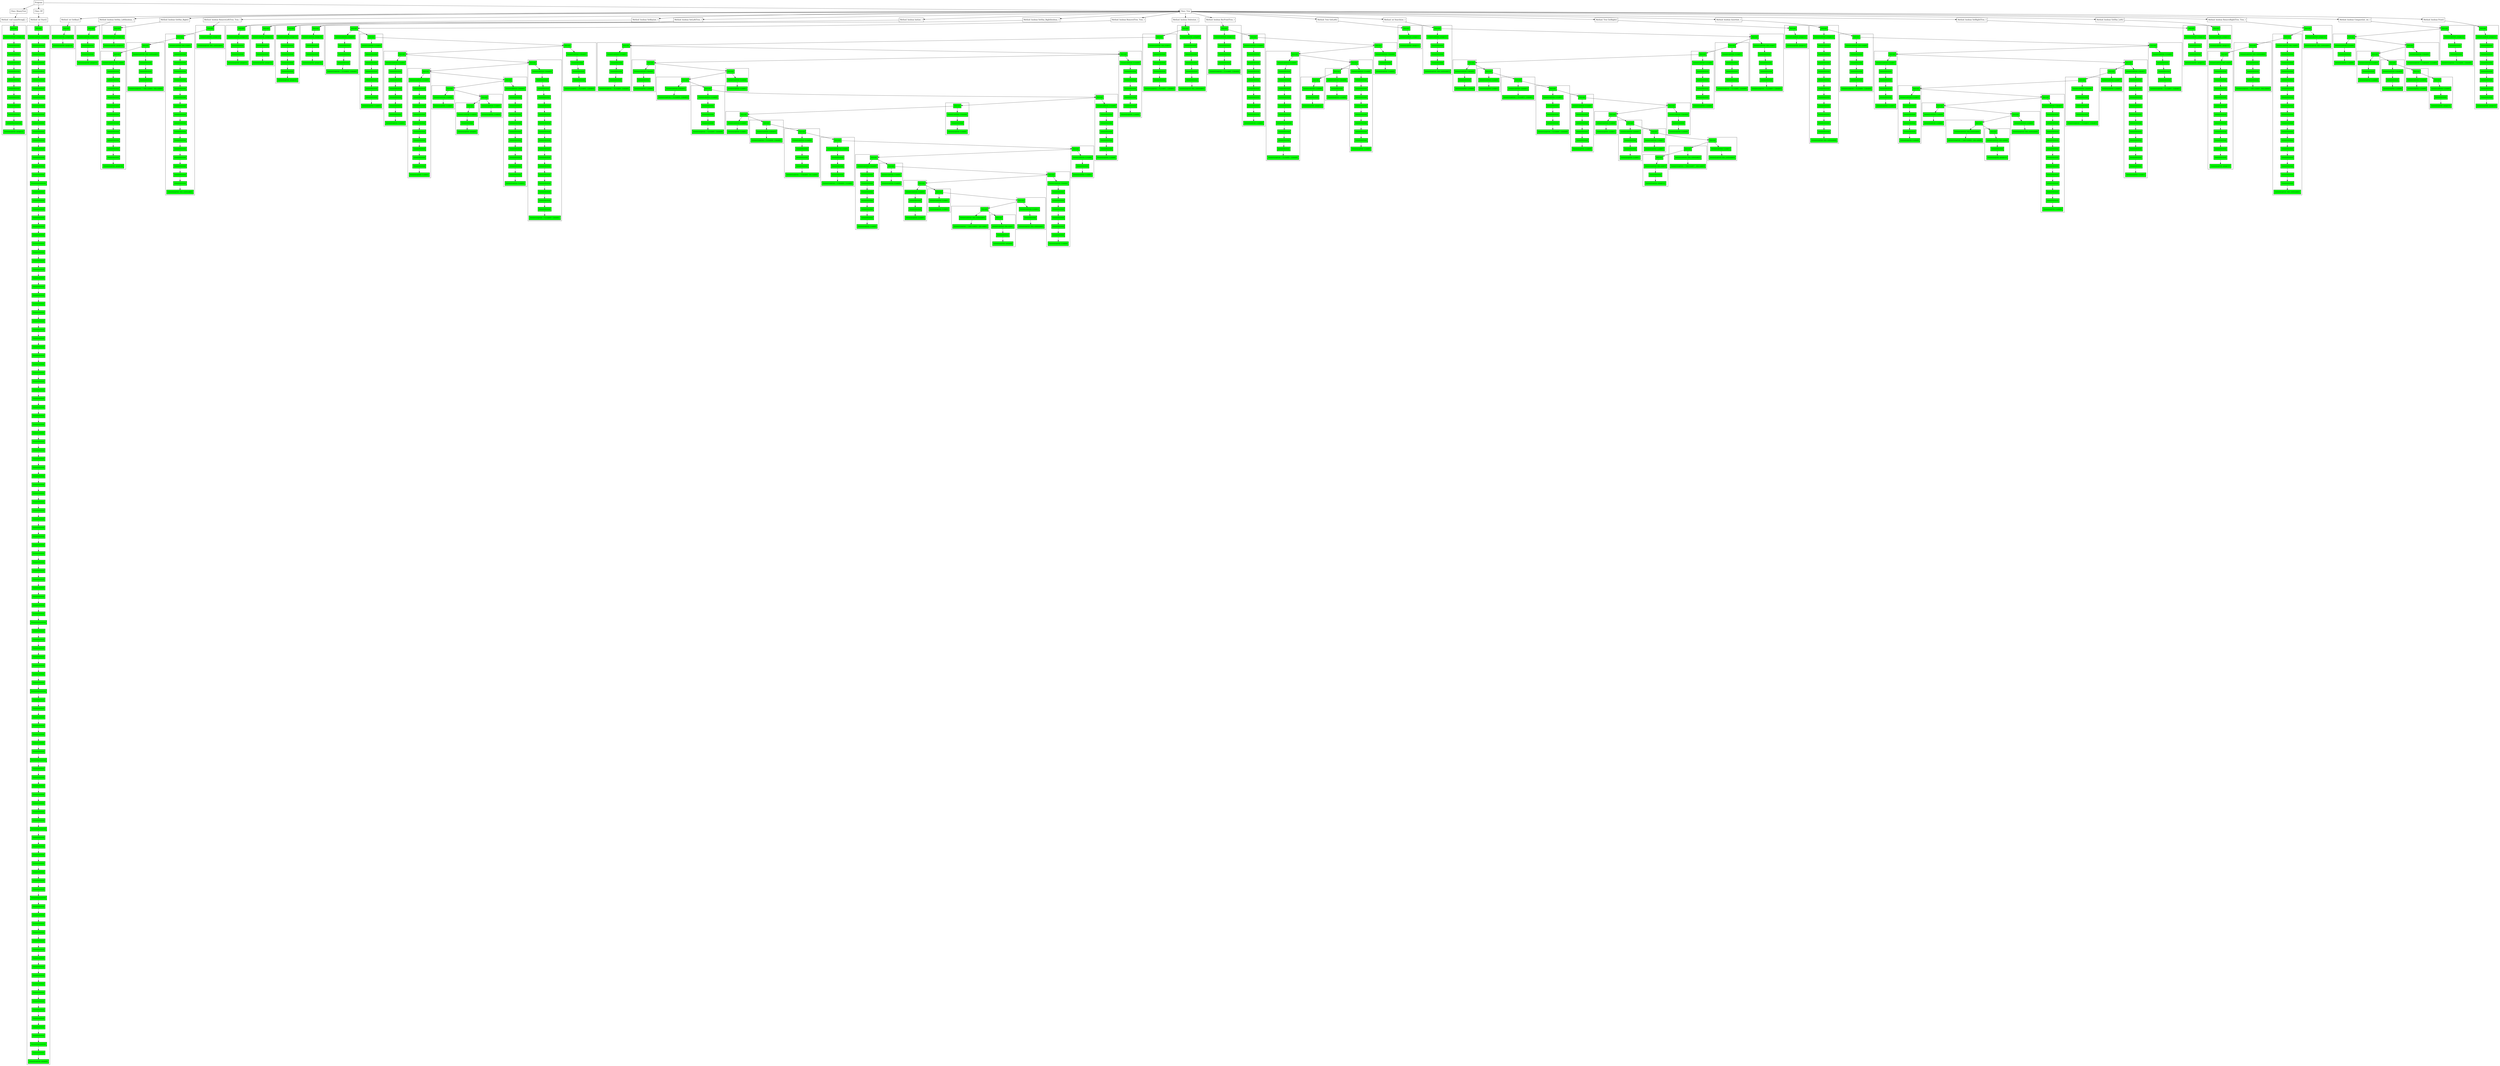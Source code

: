 digraph BinaryTree {
"0x7f0b18bfa500" [label="Program" shape=box]
"0x60b000017d28" [label="Class: BinaryTree"shape=box]
"0x7f0b18bfa500" -> "0x60b000017d28"
"0x607000006d18" [label="Method: void main(String[], )"shape=box]
"0x60b000017d28" -> "0x607000006d18"
subgraph cluster_0x6030000cd4e0{
node [shape="box", style="filled", fillcolor="green", fontcolor="black", fontsize="9"]
"0x6030000cd4e0" [label="block start"shape=box]
"0x60c000011f80" [label="StatementLabelNode: prolog@1036" shape=box]
"0x6030000cd4e0" -> "0x60c000011f80"
"0x60c000011f88" [label="StatementMoveNode" shape=box]
"0x60c000011f80" -> "0x60c000011f88"
"0x60c000011f90" [label="StatementMoveNode" shape=box]
"0x60c000011f88" -> "0x60c000011f90"
"0x60c000011f98" [label="StatementMoveNode" shape=box]
"0x60c000011f90" -> "0x60c000011f98"
"0x60c000011fa0" [label="StatementMoveNode" shape=box]
"0x60c000011f98" -> "0x60c000011fa0"
"0x60c000011fa8" [label="StatementMoveNode" shape=box]
"0x60c000011fa0" -> "0x60c000011fa8"
"0x60c000011fb0" [label="StatementMoveNode" shape=box]
"0x60c000011fa8" -> "0x60c000011fb0"
"0x60c000011fb8" [label="StatementMoveNode" shape=box]
"0x60c000011fb0" -> "0x60c000011fb8"
"0x60c000011fc0" [label="StatementMoveNode" shape=box]
"0x60c000011fb8" -> "0x60c000011fc0"
"0x60c000011fc8" [label="StatementMoveNode" shape=box]
"0x60c000011fc0" -> "0x60c000011fc8"
"0x60c000011fd0" [label="StatementExpressionNode" shape=box]
"0x60c000011fc8" -> "0x60c000011fd0"
"0x60c000011fd8" [label="StatementJumpNode: epilog@1037" shape=box]
"0x60c000011fd0" -> "0x60c000011fd8"
}
"0x607000006d18" -> "0x6030000cd4e0"
"0x60b000017bc8" [label="Class: BT"shape=box]
"0x7f0b18bfa500" -> "0x60b000017bc8"
"0x6070000063e8" [label="Method: int Start()"shape=box]
"0x60b000017bc8" -> "0x6070000063e8"
subgraph cluster_0x6030000cbfe0{
node [shape="box", style="filled", fillcolor="green", fontcolor="black", fontsize="9"]
"0x6030000cbfe0" [label="block start"shape=box]
"0x619000005a80" [label="StatementLabelNode: prolog@994" shape=box]
"0x6030000cbfe0" -> "0x619000005a80"
"0x619000005a88" [label="StatementMoveNode" shape=box]
"0x619000005a80" -> "0x619000005a88"
"0x619000005a90" [label="StatementMoveNode" shape=box]
"0x619000005a88" -> "0x619000005a90"
"0x619000005a98" [label="StatementMoveNode" shape=box]
"0x619000005a90" -> "0x619000005a98"
"0x619000005aa0" [label="StatementMoveNode" shape=box]
"0x619000005a98" -> "0x619000005aa0"
"0x619000005aa8" [label="StatementMoveNode" shape=box]
"0x619000005aa0" -> "0x619000005aa8"
"0x619000005ab0" [label="StatementMoveNode" shape=box]
"0x619000005aa8" -> "0x619000005ab0"
"0x619000005ab8" [label="StatementMoveNode" shape=box]
"0x619000005ab0" -> "0x619000005ab8"
"0x619000005ac0" [label="StatementMoveNode" shape=box]
"0x619000005ab8" -> "0x619000005ac0"
"0x619000005ac8" [label="StatementMoveNode" shape=box]
"0x619000005ac0" -> "0x619000005ac8"
"0x619000005ad0" [label="StatementMoveNode" shape=box]
"0x619000005ac8" -> "0x619000005ad0"
"0x619000005ad8" [label="StatementMoveNode" shape=box]
"0x619000005ad0" -> "0x619000005ad8"
"0x619000005ae0" [label="StatementMoveNode" shape=box]
"0x619000005ad8" -> "0x619000005ae0"
"0x619000005ae8" [label="StatementMoveNode" shape=box]
"0x619000005ae0" -> "0x619000005ae8"
"0x619000005af0" [label="StatementMoveNode" shape=box]
"0x619000005ae8" -> "0x619000005af0"
"0x619000005af8" [label="StatementMoveNode" shape=box]
"0x619000005af0" -> "0x619000005af8"
"0x619000005b00" [label="StatementMoveNode" shape=box]
"0x619000005af8" -> "0x619000005b00"
"0x619000005b08" [label="StatementExpressionNode" shape=box]
"0x619000005b00" -> "0x619000005b08"
"0x619000005b10" [label="StatementMoveNode" shape=box]
"0x619000005b08" -> "0x619000005b10"
"0x619000005b18" [label="StatementMoveNode" shape=box]
"0x619000005b10" -> "0x619000005b18"
"0x619000005b20" [label="StatementMoveNode" shape=box]
"0x619000005b18" -> "0x619000005b20"
"0x619000005b28" [label="StatementMoveNode" shape=box]
"0x619000005b20" -> "0x619000005b28"
"0x619000005b30" [label="StatementMoveNode" shape=box]
"0x619000005b28" -> "0x619000005b30"
"0x619000005b38" [label="StatementMoveNode" shape=box]
"0x619000005b30" -> "0x619000005b38"
"0x619000005b40" [label="StatementMoveNode" shape=box]
"0x619000005b38" -> "0x619000005b40"
"0x619000005b48" [label="StatementMoveNode" shape=box]
"0x619000005b40" -> "0x619000005b48"
"0x619000005b50" [label="StatementMoveNode" shape=box]
"0x619000005b48" -> "0x619000005b50"
"0x619000005b58" [label="StatementMoveNode" shape=box]
"0x619000005b50" -> "0x619000005b58"
"0x619000005b60" [label="StatementMoveNode" shape=box]
"0x619000005b58" -> "0x619000005b60"
"0x619000005b68" [label="StatementMoveNode" shape=box]
"0x619000005b60" -> "0x619000005b68"
"0x619000005b70" [label="StatementMoveNode" shape=box]
"0x619000005b68" -> "0x619000005b70"
"0x619000005b78" [label="StatementMoveNode" shape=box]
"0x619000005b70" -> "0x619000005b78"
"0x619000005b80" [label="StatementMoveNode" shape=box]
"0x619000005b78" -> "0x619000005b80"
"0x619000005b88" [label="StatementMoveNode" shape=box]
"0x619000005b80" -> "0x619000005b88"
"0x619000005b90" [label="StatementMoveNode" shape=box]
"0x619000005b88" -> "0x619000005b90"
"0x619000005b98" [label="StatementMoveNode" shape=box]
"0x619000005b90" -> "0x619000005b98"
"0x619000005ba0" [label="StatementMoveNode" shape=box]
"0x619000005b98" -> "0x619000005ba0"
"0x619000005ba8" [label="StatementMoveNode" shape=box]
"0x619000005ba0" -> "0x619000005ba8"
"0x619000005bb0" [label="StatementMoveNode" shape=box]
"0x619000005ba8" -> "0x619000005bb0"
"0x619000005bb8" [label="StatementMoveNode" shape=box]
"0x619000005bb0" -> "0x619000005bb8"
"0x619000005bc0" [label="StatementMoveNode" shape=box]
"0x619000005bb8" -> "0x619000005bc0"
"0x619000005bc8" [label="StatementMoveNode" shape=box]
"0x619000005bc0" -> "0x619000005bc8"
"0x619000005bd0" [label="StatementMoveNode" shape=box]
"0x619000005bc8" -> "0x619000005bd0"
"0x619000005bd8" [label="StatementMoveNode" shape=box]
"0x619000005bd0" -> "0x619000005bd8"
"0x619000005be0" [label="StatementMoveNode" shape=box]
"0x619000005bd8" -> "0x619000005be0"
"0x619000005be8" [label="StatementMoveNode" shape=box]
"0x619000005be0" -> "0x619000005be8"
"0x619000005bf0" [label="StatementMoveNode" shape=box]
"0x619000005be8" -> "0x619000005bf0"
"0x619000005bf8" [label="StatementMoveNode" shape=box]
"0x619000005bf0" -> "0x619000005bf8"
"0x619000005c00" [label="StatementMoveNode" shape=box]
"0x619000005bf8" -> "0x619000005c00"
"0x619000005c08" [label="StatementMoveNode" shape=box]
"0x619000005c00" -> "0x619000005c08"
"0x619000005c10" [label="StatementMoveNode" shape=box]
"0x619000005c08" -> "0x619000005c10"
"0x619000005c18" [label="StatementMoveNode" shape=box]
"0x619000005c10" -> "0x619000005c18"
"0x619000005c20" [label="StatementMoveNode" shape=box]
"0x619000005c18" -> "0x619000005c20"
"0x619000005c28" [label="StatementMoveNode" shape=box]
"0x619000005c20" -> "0x619000005c28"
"0x619000005c30" [label="StatementMoveNode" shape=box]
"0x619000005c28" -> "0x619000005c30"
"0x619000005c38" [label="StatementMoveNode" shape=box]
"0x619000005c30" -> "0x619000005c38"
"0x619000005c40" [label="StatementMoveNode" shape=box]
"0x619000005c38" -> "0x619000005c40"
"0x619000005c48" [label="StatementMoveNode" shape=box]
"0x619000005c40" -> "0x619000005c48"
"0x619000005c50" [label="StatementMoveNode" shape=box]
"0x619000005c48" -> "0x619000005c50"
"0x619000005c58" [label="StatementMoveNode" shape=box]
"0x619000005c50" -> "0x619000005c58"
"0x619000005c60" [label="StatementMoveNode" shape=box]
"0x619000005c58" -> "0x619000005c60"
"0x619000005c68" [label="StatementMoveNode" shape=box]
"0x619000005c60" -> "0x619000005c68"
"0x619000005c70" [label="StatementMoveNode" shape=box]
"0x619000005c68" -> "0x619000005c70"
"0x619000005c78" [label="StatementMoveNode" shape=box]
"0x619000005c70" -> "0x619000005c78"
"0x619000005c80" [label="StatementMoveNode" shape=box]
"0x619000005c78" -> "0x619000005c80"
"0x619000005c88" [label="StatementMoveNode" shape=box]
"0x619000005c80" -> "0x619000005c88"
"0x619000005c90" [label="StatementMoveNode" shape=box]
"0x619000005c88" -> "0x619000005c90"
"0x619000005c98" [label="StatementMoveNode" shape=box]
"0x619000005c90" -> "0x619000005c98"
"0x619000005ca0" [label="StatementExpressionNode" shape=box]
"0x619000005c98" -> "0x619000005ca0"
"0x619000005ca8" [label="StatementMoveNode" shape=box]
"0x619000005ca0" -> "0x619000005ca8"
"0x619000005cb0" [label="StatementMoveNode" shape=box]
"0x619000005ca8" -> "0x619000005cb0"
"0x619000005cb8" [label="StatementMoveNode" shape=box]
"0x619000005cb0" -> "0x619000005cb8"
"0x619000005cc0" [label="StatementMoveNode" shape=box]
"0x619000005cb8" -> "0x619000005cc0"
"0x619000005cc8" [label="StatementMoveNode" shape=box]
"0x619000005cc0" -> "0x619000005cc8"
"0x619000005cd0" [label="StatementMoveNode" shape=box]
"0x619000005cc8" -> "0x619000005cd0"
"0x619000005cd8" [label="StatementMoveNode" shape=box]
"0x619000005cd0" -> "0x619000005cd8"
"0x619000005ce0" [label="StatementExpressionNode" shape=box]
"0x619000005cd8" -> "0x619000005ce0"
"0x619000005ce8" [label="StatementMoveNode" shape=box]
"0x619000005ce0" -> "0x619000005ce8"
"0x619000005cf0" [label="StatementMoveNode" shape=box]
"0x619000005ce8" -> "0x619000005cf0"
"0x619000005cf8" [label="StatementMoveNode" shape=box]
"0x619000005cf0" -> "0x619000005cf8"
"0x619000005d00" [label="StatementMoveNode" shape=box]
"0x619000005cf8" -> "0x619000005d00"
"0x619000005d08" [label="StatementMoveNode" shape=box]
"0x619000005d00" -> "0x619000005d08"
"0x619000005d10" [label="StatementMoveNode" shape=box]
"0x619000005d08" -> "0x619000005d10"
"0x619000005d18" [label="StatementMoveNode" shape=box]
"0x619000005d10" -> "0x619000005d18"
"0x619000005d20" [label="StatementExpressionNode" shape=box]
"0x619000005d18" -> "0x619000005d20"
"0x619000005d28" [label="StatementMoveNode" shape=box]
"0x619000005d20" -> "0x619000005d28"
"0x619000005d30" [label="StatementMoveNode" shape=box]
"0x619000005d28" -> "0x619000005d30"
"0x619000005d38" [label="StatementMoveNode" shape=box]
"0x619000005d30" -> "0x619000005d38"
"0x619000005d40" [label="StatementMoveNode" shape=box]
"0x619000005d38" -> "0x619000005d40"
"0x619000005d48" [label="StatementMoveNode" shape=box]
"0x619000005d40" -> "0x619000005d48"
"0x619000005d50" [label="StatementMoveNode" shape=box]
"0x619000005d48" -> "0x619000005d50"
"0x619000005d58" [label="StatementMoveNode" shape=box]
"0x619000005d50" -> "0x619000005d58"
"0x619000005d60" [label="StatementExpressionNode" shape=box]
"0x619000005d58" -> "0x619000005d60"
"0x619000005d68" [label="StatementMoveNode" shape=box]
"0x619000005d60" -> "0x619000005d68"
"0x619000005d70" [label="StatementMoveNode" shape=box]
"0x619000005d68" -> "0x619000005d70"
"0x619000005d78" [label="StatementMoveNode" shape=box]
"0x619000005d70" -> "0x619000005d78"
"0x619000005d80" [label="StatementMoveNode" shape=box]
"0x619000005d78" -> "0x619000005d80"
"0x619000005d88" [label="StatementMoveNode" shape=box]
"0x619000005d80" -> "0x619000005d88"
"0x619000005d90" [label="StatementMoveNode" shape=box]
"0x619000005d88" -> "0x619000005d90"
"0x619000005d98" [label="StatementMoveNode" shape=box]
"0x619000005d90" -> "0x619000005d98"
"0x619000005da0" [label="StatementExpressionNode" shape=box]
"0x619000005d98" -> "0x619000005da0"
"0x619000005da8" [label="StatementMoveNode" shape=box]
"0x619000005da0" -> "0x619000005da8"
"0x619000005db0" [label="StatementMoveNode" shape=box]
"0x619000005da8" -> "0x619000005db0"
"0x619000005db8" [label="StatementMoveNode" shape=box]
"0x619000005db0" -> "0x619000005db8"
"0x619000005dc0" [label="StatementMoveNode" shape=box]
"0x619000005db8" -> "0x619000005dc0"
"0x619000005dc8" [label="StatementMoveNode" shape=box]
"0x619000005dc0" -> "0x619000005dc8"
"0x619000005dd0" [label="StatementMoveNode" shape=box]
"0x619000005dc8" -> "0x619000005dd0"
"0x619000005dd8" [label="StatementMoveNode" shape=box]
"0x619000005dd0" -> "0x619000005dd8"
"0x619000005de0" [label="StatementMoveNode" shape=box]
"0x619000005dd8" -> "0x619000005de0"
"0x619000005de8" [label="StatementMoveNode" shape=box]
"0x619000005de0" -> "0x619000005de8"
"0x619000005df0" [label="StatementMoveNode" shape=box]
"0x619000005de8" -> "0x619000005df0"
"0x619000005df8" [label="StatementMoveNode" shape=box]
"0x619000005df0" -> "0x619000005df8"
"0x619000005e00" [label="StatementMoveNode" shape=box]
"0x619000005df8" -> "0x619000005e00"
"0x619000005e08" [label="StatementMoveNode" shape=box]
"0x619000005e00" -> "0x619000005e08"
"0x619000005e10" [label="StatementMoveNode" shape=box]
"0x619000005e08" -> "0x619000005e10"
"0x619000005e18" [label="StatementMoveNode" shape=box]
"0x619000005e10" -> "0x619000005e18"
"0x619000005e20" [label="StatementMoveNode" shape=box]
"0x619000005e18" -> "0x619000005e20"
"0x619000005e28" [label="StatementExpressionNode" shape=box]
"0x619000005e20" -> "0x619000005e28"
"0x619000005e30" [label="StatementMoveNode" shape=box]
"0x619000005e28" -> "0x619000005e30"
"0x619000005e38" [label="StatementJumpNode: epilog@995" shape=box]
"0x619000005e30" -> "0x619000005e38"
}
"0x6070000063e8" -> "0x6030000cbfe0"
"0x60b000017c78" [label="Class: Tree"shape=box]
"0x7f0b18bfa500" -> "0x60b000017c78"
"0x607000006ca8" [label="Method: boolean Compare(int, int, )"shape=box]
"0x60b000017c78" -> "0x607000006ca8"
subgraph cluster_0x610000001e40{
node [shape="box", style="filled", fillcolor="green", fontcolor="black", fontsize="9"]
"0x610000001e40" [label="block start"shape=box]
"0x6030000cd300" [label="StatementLabelNode: prolog@1034" shape=box]
"0x610000001e40" -> "0x6030000cd300"
"0x6030000cd308" [label="StatementMoveNode" shape=box]
"0x6030000cd300" -> "0x6030000cd308"
"0x6030000cd310" [label="StatementMoveNode" shape=box]
"0x6030000cd308" -> "0x6030000cd310"
"0x6030000cd318" [label="StatementCJumpNode: 2 ? if_true@861 : if_false@862" shape=box]
"0x6030000cd310" -> "0x6030000cd318"
}
"0x607000006ca8" -> "0x610000001e40"
subgraph cluster_0x610000001e58{
node [shape="box", style="filled", fillcolor="green", fontcolor="black", fontsize="9"]
"0x610000001e58" [label="block start"shape=box]
"0x6030000cd390" [label="StatementLabelNode: if_true@861" shape=box]
"0x610000001e58" -> "0x6030000cd390"
"0x6030000cd398" [label="StatementMoveNode" shape=box]
"0x6030000cd390" -> "0x6030000cd398"
"0x6030000cd3a0" [label="StatementJumpNode: if_end@863" shape=box]
"0x6030000cd398" -> "0x6030000cd3a0"
}
"0x610000001e40" -> "0x610000001e58"
subgraph cluster_0x610000001e70{
node [shape="box", style="filled", fillcolor="green", fontcolor="black", fontsize="9"]
"0x610000001e70" [label="block start"shape=box]
"0x6020000b6e70" [label="StatementLabelNode: if_false@862" shape=box]
"0x610000001e70" -> "0x6020000b6e70"
"0x6020000b6e78" [label="StatementCJumpNode: 2 ? if_false@859 : if_true@858" shape=box]
"0x6020000b6e70" -> "0x6020000b6e78"
}
"0x610000001e58" -> "0x610000001e70"
subgraph cluster_0x610000001e88{
node [shape="box", style="filled", fillcolor="green", fontcolor="black", fontsize="9"]
"0x610000001e88" [label="block start"shape=box]
"0x6030000cd3c0" [label="StatementLabelNode: if_true@858" shape=box]
"0x610000001e88" -> "0x6030000cd3c0"
"0x6030000cd3c8" [label="StatementMoveNode" shape=box]
"0x6030000cd3c0" -> "0x6030000cd3c8"
"0x6030000cd3d0" [label="StatementJumpNode: if_end@860" shape=box]
"0x6030000cd3c8" -> "0x6030000cd3d0"
}
"0x610000001e70" -> "0x610000001e88"
subgraph cluster_0x610000001ea0{
node [shape="box", style="filled", fillcolor="green", fontcolor="black", fontsize="9"]
"0x610000001ea0" [label="block start"shape=box]
"0x6030000cd3f0" [label="StatementLabelNode: if_false@859" shape=box]
"0x610000001ea0" -> "0x6030000cd3f0"
"0x6030000cd3f8" [label="StatementMoveNode" shape=box]
"0x6030000cd3f0" -> "0x6030000cd3f8"
"0x6030000cd400" [label="StatementJumpNode: if_end@860" shape=box]
"0x6030000cd3f8" -> "0x6030000cd400"
}
"0x610000001e88" -> "0x610000001ea0"
subgraph cluster_0x610000001eb8{
node [shape="box", style="filled", fillcolor="green", fontcolor="black", fontsize="9"]
"0x610000001eb8" [label="block start"shape=box]
"0x6020000b6f70" [label="StatementLabelNode: if_end@860" shape=box]
"0x610000001eb8" -> "0x6020000b6f70"
"0x6020000b6f78" [label="StatementJumpNode: if_end@863" shape=box]
"0x6020000b6f70" -> "0x6020000b6f78"
}
"0x610000001ea0" -> "0x610000001eb8"
subgraph cluster_0x610000001ed0{
node [shape="box", style="filled", fillcolor="green", fontcolor="black", fontsize="9"]
"0x610000001ed0" [label="block start"shape=box]
"0x6030000cd420" [label="StatementLabelNode: if_end@863" shape=box]
"0x610000001ed0" -> "0x6030000cd420"
"0x6030000cd428" [label="StatementMoveNode" shape=box]
"0x6030000cd420" -> "0x6030000cd428"
"0x6030000cd430" [label="StatementJumpNode: epilog@1035" shape=box]
"0x6030000cd428" -> "0x6030000cd430"
}
"0x610000001eb8" -> "0x610000001ed0"
"0x607000006c38" [label="Method: boolean Print()"shape=box]
"0x60b000017c78" -> "0x607000006c38"
subgraph cluster_0x6030000cd2d0{
node [shape="box", style="filled", fillcolor="green", fontcolor="black", fontsize="9"]
"0x6030000cd2d0" [label="block start"shape=box]
"0x60c000011ec0" [label="StatementLabelNode: prolog@1032" shape=box]
"0x6030000cd2d0" -> "0x60c000011ec0"
"0x60c000011ec8" [label="StatementMoveNode" shape=box]
"0x60c000011ec0" -> "0x60c000011ec8"
"0x60c000011ed0" [label="StatementMoveNode" shape=box]
"0x60c000011ec8" -> "0x60c000011ed0"
"0x60c000011ed8" [label="StatementMoveNode" shape=box]
"0x60c000011ed0" -> "0x60c000011ed8"
"0x60c000011ee0" [label="StatementMoveNode" shape=box]
"0x60c000011ed8" -> "0x60c000011ee0"
"0x60c000011ee8" [label="StatementMoveNode" shape=box]
"0x60c000011ee0" -> "0x60c000011ee8"
"0x60c000011ef0" [label="StatementMoveNode" shape=box]
"0x60c000011ee8" -> "0x60c000011ef0"
"0x60c000011ef8" [label="StatementMoveNode" shape=box]
"0x60c000011ef0" -> "0x60c000011ef8"
"0x60c000011f00" [label="StatementJumpNode: epilog@1033" shape=box]
"0x60c000011ef8" -> "0x60c000011f00"
}
"0x607000006c38" -> "0x6030000cd2d0"
"0x607000006618" [label="Method: int GetKey()"shape=box]
"0x60b000017c78" -> "0x607000006618"
subgraph cluster_0x6030000cc6d0{
node [shape="box", style="filled", fillcolor="green", fontcolor="black", fontsize="9"]
"0x6030000cc6d0" [label="block start"shape=box]
"0x6020000b5b30" [label="StatementLabelNode: prolog@1004" shape=box]
"0x6030000cc6d0" -> "0x6020000b5b30"
"0x6020000b5b38" [label="StatementJumpNode: epilog@1005" shape=box]
"0x6020000b5b30" -> "0x6020000b5b38"
}
"0x607000006618" -> "0x6030000cc6d0"
"0x6070000065a8" [label="Method: boolean SetHas_Left(boolean, )"shape=box]
"0x60b000017c78" -> "0x6070000065a8"
subgraph cluster_0x6030000cc6a0{
node [shape="box", style="filled", fillcolor="green", fontcolor="black", fontsize="9"]
"0x6030000cc6a0" [label="block start"shape=box]
"0x6030000cc640" [label="StatementLabelNode: prolog@1002" shape=box]
"0x6030000cc6a0" -> "0x6030000cc640"
"0x6030000cc648" [label="StatementMoveNode" shape=box]
"0x6030000cc640" -> "0x6030000cc648"
"0x6030000cc650" [label="StatementMoveNode" shape=box]
"0x6030000cc648" -> "0x6030000cc650"
"0x6030000cc658" [label="StatementJumpNode: epilog@1003" shape=box]
"0x6030000cc650" -> "0x6030000cc658"
}
"0x6070000065a8" -> "0x6030000cc6a0"
"0x607000006688" [label="Method: boolean GetHas_Right()"shape=box]
"0x60b000017c78" -> "0x607000006688"
subgraph cluster_0x6030000cc730{
node [shape="box", style="filled", fillcolor="green", fontcolor="black", fontsize="9"]
"0x6030000cc730" [label="block start"shape=box]
"0x6020000b5bb0" [label="StatementLabelNode: prolog@1006" shape=box]
"0x6030000cc730" -> "0x6020000b5bb0"
"0x6020000b5bb8" [label="StatementJumpNode: epilog@1007" shape=box]
"0x6020000b5bb0" -> "0x6020000b5bb8"
}
"0x607000006688" -> "0x6030000cc730"
"0x6070000066f8" [label="Method: boolean RemoveLeft(Tree, Tree, )"shape=box]
"0x60b000017c78" -> "0x6070000066f8"
subgraph cluster_0x608000002920{
node [shape="box", style="filled", fillcolor="green", fontcolor="black", fontsize="9"]
"0x608000002920" [label="block start"shape=box]
"0x6020000b5c10" [label="StatementLabelNode: prolog@1008" shape=box]
"0x608000002920" -> "0x6020000b5c10"
"0x6020000b5c18" [label="StatementJumpNode: while_conditional@954" shape=box]
"0x6020000b5c10" -> "0x6020000b5c18"
}
"0x6070000066f8" -> "0x608000002920"
subgraph cluster_0x608000002938{
node [shape="box", style="filled", fillcolor="green", fontcolor="black", fontsize="9"]
"0x608000002938" [label="block start"shape=box]
"0x611000007980" [label="StatementLabelNode: while_true@955" shape=box]
"0x608000002938" -> "0x611000007980"
"0x611000007988" [label="StatementMoveNode" shape=box]
"0x611000007980" -> "0x611000007988"
"0x611000007990" [label="StatementMoveNode" shape=box]
"0x611000007988" -> "0x611000007990"
"0x611000007998" [label="StatementMoveNode" shape=box]
"0x611000007990" -> "0x611000007998"
"0x6110000079a0" [label="StatementMoveNode" shape=box]
"0x611000007998" -> "0x6110000079a0"
"0x6110000079a8" [label="StatementMoveNode" shape=box]
"0x6110000079a0" -> "0x6110000079a8"
"0x6110000079b0" [label="StatementMoveNode" shape=box]
"0x6110000079a8" -> "0x6110000079b0"
"0x6110000079b8" [label="StatementMoveNode" shape=box]
"0x6110000079b0" -> "0x6110000079b8"
"0x6110000079c0" [label="StatementMoveNode" shape=box]
"0x6110000079b8" -> "0x6110000079c0"
"0x6110000079c8" [label="StatementMoveNode" shape=box]
"0x6110000079c0" -> "0x6110000079c8"
"0x6110000079d0" [label="StatementMoveNode" shape=box]
"0x6110000079c8" -> "0x6110000079d0"
"0x6110000079d8" [label="StatementMoveNode" shape=box]
"0x6110000079d0" -> "0x6110000079d8"
"0x6110000079e0" [label="StatementMoveNode" shape=box]
"0x6110000079d8" -> "0x6110000079e0"
"0x6110000079e8" [label="StatementMoveNode" shape=box]
"0x6110000079e0" -> "0x6110000079e8"
"0x6110000079f0" [label="StatementMoveNode" shape=box]
"0x6110000079e8" -> "0x6110000079f0"
"0x6110000079f8" [label="StatementMoveNode" shape=box]
"0x6110000079f0" -> "0x6110000079f8"
"0x611000007a00" [label="StatementMoveNode" shape=box]
"0x6110000079f8" -> "0x611000007a00"
"0x611000007a08" [label="StatementJumpNode: while_conditional@954" shape=box]
"0x611000007a00" -> "0x611000007a08"
}
"0x608000002920" -> "0x608000002938"
subgraph cluster_0x608000002950{
node [shape="box", style="filled", fillcolor="green", fontcolor="black", fontsize="9"]
"0x608000002950" [label="block start"shape=box]
"0x606000047300" [label="StatementLabelNode: while_conditional@954" shape=box]
"0x608000002950" -> "0x606000047300"
"0x606000047308" [label="StatementMoveNode" shape=box]
"0x606000047300" -> "0x606000047308"
"0x606000047310" [label="StatementMoveNode" shape=box]
"0x606000047308" -> "0x606000047310"
"0x606000047318" [label="StatementMoveNode" shape=box]
"0x606000047310" -> "0x606000047318"
"0x606000047320" [label="StatementCJumpNode: 1 ? while_true@955 : while_end@956" shape=box]
"0x606000047318" -> "0x606000047320"
}
"0x608000002938" -> "0x608000002950"
subgraph cluster_0x608000002968{
node [shape="box", style="filled", fillcolor="green", fontcolor="black", fontsize="9"]
"0x608000002968" [label="block start"shape=box]
"0x60c000011800" [label="StatementLabelNode: while_end@956" shape=box]
"0x608000002968" -> "0x60c000011800"
"0x60c000011808" [label="StatementMoveNode" shape=box]
"0x60c000011800" -> "0x60c000011808"
"0x60c000011810" [label="StatementMoveNode" shape=box]
"0x60c000011808" -> "0x60c000011810"
"0x60c000011818" [label="StatementMoveNode" shape=box]
"0x60c000011810" -> "0x60c000011818"
"0x60c000011820" [label="StatementMoveNode" shape=box]
"0x60c000011818" -> "0x60c000011820"
"0x60c000011828" [label="StatementMoveNode" shape=box]
"0x60c000011820" -> "0x60c000011828"
"0x60c000011830" [label="StatementMoveNode" shape=box]
"0x60c000011828" -> "0x60c000011830"
"0x60c000011838" [label="StatementMoveNode" shape=box]
"0x60c000011830" -> "0x60c000011838"
"0x60c000011840" [label="StatementMoveNode" shape=box]
"0x60c000011838" -> "0x60c000011840"
"0x60c000011848" [label="StatementMoveNode" shape=box]
"0x60c000011840" -> "0x60c000011848"
"0x60c000011850" [label="StatementMoveNode" shape=box]
"0x60c000011848" -> "0x60c000011850"
"0x60c000011858" [label="StatementMoveNode" shape=box]
"0x60c000011850" -> "0x60c000011858"
"0x60c000011860" [label="StatementJumpNode: epilog@1009" shape=box]
"0x60c000011858" -> "0x60c000011860"
}
"0x608000002950" -> "0x608000002968"
"0x607000006bc8" [label="Method: boolean SetKey(int, )"shape=box]
"0x60b000017c78" -> "0x607000006bc8"
subgraph cluster_0x6030000cd270{
node [shape="box", style="filled", fillcolor="green", fontcolor="black", fontsize="9"]
"0x6030000cd270" [label="block start"shape=box]
"0x6030000cd210" [label="StatementLabelNode: prolog@1030" shape=box]
"0x6030000cd270" -> "0x6030000cd210"
"0x6030000cd218" [label="StatementMoveNode" shape=box]
"0x6030000cd210" -> "0x6030000cd218"
"0x6030000cd220" [label="StatementMoveNode" shape=box]
"0x6030000cd218" -> "0x6030000cd220"
"0x6030000cd228" [label="StatementJumpNode: epilog@1031" shape=box]
"0x6030000cd220" -> "0x6030000cd228"
}
"0x607000006bc8" -> "0x6030000cd270"
"0x607000006b58" [label="Method: boolean SetLeft(Tree, )"shape=box]
"0x60b000017c78" -> "0x607000006b58"
subgraph cluster_0x6030000cd1e0{
node [shape="box", style="filled", fillcolor="green", fontcolor="black", fontsize="9"]
"0x6030000cd1e0" [label="block start"shape=box]
"0x6030000cd180" [label="StatementLabelNode: prolog@1028" shape=box]
"0x6030000cd1e0" -> "0x6030000cd180"
"0x6030000cd188" [label="StatementMoveNode" shape=box]
"0x6030000cd180" -> "0x6030000cd188"
"0x6030000cd190" [label="StatementMoveNode" shape=box]
"0x6030000cd188" -> "0x6030000cd190"
"0x6030000cd198" [label="StatementJumpNode: epilog@1029" shape=box]
"0x6030000cd190" -> "0x6030000cd198"
}
"0x607000006b58" -> "0x6030000cd1e0"
"0x607000006ae8" [label="Method: boolean Init(int, )"shape=box]
"0x60b000017c78" -> "0x607000006ae8"
subgraph cluster_0x6030000cd150{
node [shape="box", style="filled", fillcolor="green", fontcolor="black", fontsize="9"]
"0x6030000cd150" [label="block start"shape=box]
"0x606000047ba0" [label="StatementLabelNode: prolog@1026" shape=box]
"0x6030000cd150" -> "0x606000047ba0"
"0x606000047ba8" [label="StatementMoveNode" shape=box]
"0x606000047ba0" -> "0x606000047ba8"
"0x606000047bb0" [label="StatementMoveNode" shape=box]
"0x606000047ba8" -> "0x606000047bb0"
"0x606000047bb8" [label="StatementMoveNode" shape=box]
"0x606000047bb0" -> "0x606000047bb8"
"0x606000047bc0" [label="StatementMoveNode" shape=box]
"0x606000047bb8" -> "0x606000047bc0"
"0x606000047bc8" [label="StatementJumpNode: epilog@1027" shape=box]
"0x606000047bc0" -> "0x606000047bc8"
}
"0x607000006ae8" -> "0x6030000cd150"
"0x607000006538" [label="Method: boolean SetHas_Right(boolean, )"shape=box]
"0x60b000017c78" -> "0x607000006538"
subgraph cluster_0x6030000cc610{
node [shape="box", style="filled", fillcolor="green", fontcolor="black", fontsize="9"]
"0x6030000cc610" [label="block start"shape=box]
"0x6030000cc5b0" [label="StatementLabelNode: prolog@1000" shape=box]
"0x6030000cc610" -> "0x6030000cc5b0"
"0x6030000cc5b8" [label="StatementMoveNode" shape=box]
"0x6030000cc5b0" -> "0x6030000cc5b8"
"0x6030000cc5c0" [label="StatementMoveNode" shape=box]
"0x6030000cc5b8" -> "0x6030000cc5c0"
"0x6030000cc5c8" [label="StatementJumpNode: epilog@1001" shape=box]
"0x6030000cc5c0" -> "0x6030000cc5c8"
}
"0x607000006538" -> "0x6030000cc610"
"0x607000006458" [label="Method: boolean Remove(Tree, Tree, )"shape=box]
"0x60b000017c78" -> "0x607000006458"
subgraph cluster_0x613000001700{
node [shape="box", style="filled", fillcolor="green", fontcolor="black", fontsize="9"]
"0x613000001700" [label="block start"shape=box]
"0x606000046be0" [label="StatementLabelNode: prolog@996" shape=box]
"0x613000001700" -> "0x606000046be0"
"0x606000046be8" [label="StatementMoveNode" shape=box]
"0x606000046be0" -> "0x606000046be8"
"0x606000046bf0" [label="StatementMoveNode" shape=box]
"0x606000046be8" -> "0x606000046bf0"
"0x606000046bf8" [label="StatementMoveNode" shape=box]
"0x606000046bf0" -> "0x606000046bf8"
"0x606000046c00" [label="StatementCJumpNode: 1 ? if_true@936 : if_false@937" shape=box]
"0x606000046bf8" -> "0x606000046c00"
}
"0x607000006458" -> "0x613000001700"
subgraph cluster_0x613000001718{
node [shape="box", style="filled", fillcolor="green", fontcolor="black", fontsize="9"]
"0x613000001718" [label="block start"shape=box]
"0x606000046c40" [label="StatementLabelNode: if_true@936" shape=box]
"0x613000001718" -> "0x606000046c40"
"0x606000046c48" [label="StatementMoveNode" shape=box]
"0x606000046c40" -> "0x606000046c48"
"0x606000046c50" [label="StatementMoveNode" shape=box]
"0x606000046c48" -> "0x606000046c50"
"0x606000046c58" [label="StatementMoveNode" shape=box]
"0x606000046c50" -> "0x606000046c58"
"0x606000046c60" [label="StatementMoveNode" shape=box]
"0x606000046c58" -> "0x606000046c60"
"0x606000046c68" [label="StatementMoveNode" shape=box]
"0x606000046c60" -> "0x606000046c68"
"0x606000046c70" [label="StatementMoveNode" shape=box]
"0x606000046c68" -> "0x606000046c70"
"0x606000046c78" [label="StatementJumpNode: if_end@938" shape=box]
"0x606000046c70" -> "0x606000046c78"
}
"0x613000001700" -> "0x613000001718"
subgraph cluster_0x613000001730{
node [shape="box", style="filled", fillcolor="green", fontcolor="black", fontsize="9"]
"0x613000001730" [label="block start"shape=box]
"0x606000046ca0" [label="StatementLabelNode: if_false@937" shape=box]
"0x613000001730" -> "0x606000046ca0"
"0x606000046ca8" [label="StatementMoveNode" shape=box]
"0x606000046ca0" -> "0x606000046ca8"
"0x606000046cb0" [label="StatementMoveNode" shape=box]
"0x606000046ca8" -> "0x606000046cb0"
"0x606000046cb8" [label="StatementMoveNode" shape=box]
"0x606000046cb0" -> "0x606000046cb8"
"0x606000046cc0" [label="StatementCJumpNode: 1 ? if_true@933 : if_false@934" shape=box]
"0x606000046cb8" -> "0x606000046cc0"
}
"0x613000001718" -> "0x613000001730"
subgraph cluster_0x613000001748{
node [shape="box", style="filled", fillcolor="green", fontcolor="black", fontsize="9"]
"0x613000001748" [label="block start"shape=box]
"0x606000046d00" [label="StatementLabelNode: if_true@933" shape=box]
"0x613000001748" -> "0x606000046d00"
"0x606000046d08" [label="StatementMoveNode" shape=box]
"0x606000046d00" -> "0x606000046d08"
"0x606000046d10" [label="StatementMoveNode" shape=box]
"0x606000046d08" -> "0x606000046d10"
"0x606000046d18" [label="StatementMoveNode" shape=box]
"0x606000046d10" -> "0x606000046d18"
"0x606000046d20" [label="StatementMoveNode" shape=box]
"0x606000046d18" -> "0x606000046d20"
"0x606000046d28" [label="StatementMoveNode" shape=box]
"0x606000046d20" -> "0x606000046d28"
"0x606000046d30" [label="StatementMoveNode" shape=box]
"0x606000046d28" -> "0x606000046d30"
"0x606000046d38" [label="StatementJumpNode: if_end@935" shape=box]
"0x606000046d30" -> "0x606000046d38"
}
"0x613000001730" -> "0x613000001748"
subgraph cluster_0x613000001760{
node [shape="box", style="filled", fillcolor="green", fontcolor="black", fontsize="9"]
"0x613000001760" [label="block start"shape=box]
"0x611000007840" [label="StatementLabelNode: if_false@934" shape=box]
"0x613000001760" -> "0x611000007840"
"0x611000007848" [label="StatementMoveNode" shape=box]
"0x611000007840" -> "0x611000007848"
"0x611000007850" [label="StatementMoveNode" shape=box]
"0x611000007848" -> "0x611000007850"
"0x611000007858" [label="StatementMoveNode" shape=box]
"0x611000007850" -> "0x611000007858"
"0x611000007860" [label="StatementMoveNode" shape=box]
"0x611000007858" -> "0x611000007860"
"0x611000007868" [label="StatementMoveNode" shape=box]
"0x611000007860" -> "0x611000007868"
"0x611000007870" [label="StatementMoveNode" shape=box]
"0x611000007868" -> "0x611000007870"
"0x611000007878" [label="StatementMoveNode" shape=box]
"0x611000007870" -> "0x611000007878"
"0x611000007880" [label="StatementMoveNode" shape=box]
"0x611000007878" -> "0x611000007880"
"0x611000007888" [label="StatementMoveNode" shape=box]
"0x611000007880" -> "0x611000007888"
"0x611000007890" [label="StatementMoveNode" shape=box]
"0x611000007888" -> "0x611000007890"
"0x611000007898" [label="StatementMoveNode" shape=box]
"0x611000007890" -> "0x611000007898"
"0x6110000078a0" [label="StatementMoveNode" shape=box]
"0x611000007898" -> "0x6110000078a0"
"0x6110000078a8" [label="StatementMoveNode" shape=box]
"0x6110000078a0" -> "0x6110000078a8"
"0x6110000078b0" [label="StatementMoveNode" shape=box]
"0x6110000078a8" -> "0x6110000078b0"
"0x6110000078b8" [label="StatementMoveNode" shape=box]
"0x6110000078b0" -> "0x6110000078b8"
"0x6110000078c0" [label="StatementMoveNode" shape=box]
"0x6110000078b8" -> "0x6110000078c0"
"0x6110000078c8" [label="StatementCJumpNode: 1 ? if_true@930 : if_false@931" shape=box]
"0x6110000078c0" -> "0x6110000078c8"
}
"0x613000001748" -> "0x613000001760"
subgraph cluster_0x613000001778{
node [shape="box", style="filled", fillcolor="green", fontcolor="black", fontsize="9"]
"0x613000001778" [label="block start"shape=box]
"0x60c0000115c0" [label="StatementLabelNode: if_true@930" shape=box]
"0x613000001778" -> "0x60c0000115c0"
"0x60c0000115c8" [label="StatementMoveNode" shape=box]
"0x60c0000115c0" -> "0x60c0000115c8"
"0x60c0000115d0" [label="StatementMoveNode" shape=box]
"0x60c0000115c8" -> "0x60c0000115d0"
"0x60c0000115d8" [label="StatementMoveNode" shape=box]
"0x60c0000115d0" -> "0x60c0000115d8"
"0x60c0000115e0" [label="StatementMoveNode" shape=box]
"0x60c0000115d8" -> "0x60c0000115e0"
"0x60c0000115e8" [label="StatementMoveNode" shape=box]
"0x60c0000115e0" -> "0x60c0000115e8"
"0x60c0000115f0" [label="StatementMoveNode" shape=box]
"0x60c0000115e8" -> "0x60c0000115f0"
"0x60c0000115f8" [label="StatementMoveNode" shape=box]
"0x60c0000115f0" -> "0x60c0000115f8"
"0x60c000011600" [label="StatementMoveNode" shape=box]
"0x60c0000115f8" -> "0x60c000011600"
"0x60c000011608" [label="StatementMoveNode" shape=box]
"0x60c000011600" -> "0x60c000011608"
"0x60c000011610" [label="StatementMoveNode" shape=box]
"0x60c000011608" -> "0x60c000011610"
"0x60c000011618" [label="StatementJumpNode: if_end@932" shape=box]
"0x60c000011610" -> "0x60c000011618"
}
"0x613000001760" -> "0x613000001778"
subgraph cluster_0x613000001790{
node [shape="box", style="filled", fillcolor="green", fontcolor="black", fontsize="9"]
"0x613000001790" [label="block start"shape=box]
"0x60c000011680" [label="StatementLabelNode: if_false@931" shape=box]
"0x613000001790" -> "0x60c000011680"
"0x60c000011688" [label="StatementMoveNode" shape=box]
"0x60c000011680" -> "0x60c000011688"
"0x60c000011690" [label="StatementMoveNode" shape=box]
"0x60c000011688" -> "0x60c000011690"
"0x60c000011698" [label="StatementMoveNode" shape=box]
"0x60c000011690" -> "0x60c000011698"
"0x60c0000116a0" [label="StatementMoveNode" shape=box]
"0x60c000011698" -> "0x60c0000116a0"
"0x60c0000116a8" [label="StatementMoveNode" shape=box]
"0x60c0000116a0" -> "0x60c0000116a8"
"0x60c0000116b0" [label="StatementMoveNode" shape=box]
"0x60c0000116a8" -> "0x60c0000116b0"
"0x60c0000116b8" [label="StatementMoveNode" shape=box]
"0x60c0000116b0" -> "0x60c0000116b8"
"0x60c0000116c0" [label="StatementMoveNode" shape=box]
"0x60c0000116b8" -> "0x60c0000116c0"
"0x60c0000116c8" [label="StatementMoveNode" shape=box]
"0x60c0000116c0" -> "0x60c0000116c8"
"0x60c0000116d0" [label="StatementMoveNode" shape=box]
"0x60c0000116c8" -> "0x60c0000116d0"
"0x60c0000116d8" [label="StatementJumpNode: if_end@932" shape=box]
"0x60c0000116d0" -> "0x60c0000116d8"
}
"0x613000001778" -> "0x613000001790"
subgraph cluster_0x6130000017a8{
node [shape="box", style="filled", fillcolor="green", fontcolor="black", fontsize="9"]
"0x6130000017a8" [label="block start"shape=box]
"0x6020000b5210" [label="StatementLabelNode: if_end@932" shape=box]
"0x6130000017a8" -> "0x6020000b5210"
"0x6020000b5218" [label="StatementJumpNode: if_end@935" shape=box]
"0x6020000b5210" -> "0x6020000b5218"
}
"0x613000001790" -> "0x6130000017a8"
subgraph cluster_0x6130000017c0{
node [shape="box", style="filled", fillcolor="green", fontcolor="black", fontsize="9"]
"0x6130000017c0" [label="block start"shape=box]
"0x6020000b5270" [label="StatementLabelNode: if_end@935" shape=box]
"0x6130000017c0" -> "0x6020000b5270"
"0x6020000b5278" [label="StatementJumpNode: if_end@938" shape=box]
"0x6020000b5270" -> "0x6020000b5278"
}
"0x6130000017a8" -> "0x6130000017c0"
subgraph cluster_0x6130000017d8{
node [shape="box", style="filled", fillcolor="green", fontcolor="black", fontsize="9"]
"0x6130000017d8" [label="block start"shape=box]
"0x6030000cc1f0" [label="StatementLabelNode: if_end@938" shape=box]
"0x6130000017d8" -> "0x6030000cc1f0"
"0x6030000cc1f8" [label="StatementMoveNode" shape=box]
"0x6030000cc1f0" -> "0x6030000cc1f8"
"0x6030000cc200" [label="StatementJumpNode: epilog@997" shape=box]
"0x6030000cc1f8" -> "0x6030000cc200"
}
"0x6130000017c0" -> "0x6130000017d8"
"0x6070000064c8" [label="Method: boolean Delete(int, )"shape=box]
"0x60b000017c78" -> "0x6070000064c8"
subgraph cluster_0x617000000e80{
node [shape="box", style="filled", fillcolor="green", fontcolor="black", fontsize="9"]
"0x617000000e80" [label="block start"shape=box]
"0x606000046e80" [label="StatementLabelNode: prolog@998" shape=box]
"0x617000000e80" -> "0x606000046e80"
"0x606000046e88" [label="StatementMoveNode" shape=box]
"0x606000046e80" -> "0x606000046e88"
"0x606000046e90" [label="StatementMoveNode" shape=box]
"0x606000046e88" -> "0x606000046e90"
"0x606000046e98" [label="StatementMoveNode" shape=box]
"0x606000046e90" -> "0x606000046e98"
"0x606000046ea0" [label="StatementMoveNode" shape=box]
"0x606000046e98" -> "0x606000046ea0"
"0x606000046ea8" [label="StatementMoveNode" shape=box]
"0x606000046ea0" -> "0x606000046ea8"
"0x606000046eb0" [label="StatementJumpNode: while_conditional@915" shape=box]
"0x606000046ea8" -> "0x606000046eb0"
}
"0x6070000064c8" -> "0x617000000e80"
subgraph cluster_0x617000000e98{
node [shape="box", style="filled", fillcolor="green", fontcolor="black", fontsize="9"]
"0x617000000e98" [label="block start"shape=box]
"0x606000046ee0" [label="StatementLabelNode: while_true@916" shape=box]
"0x617000000e98" -> "0x606000046ee0"
"0x606000046ee8" [label="StatementMoveNode" shape=box]
"0x606000046ee0" -> "0x606000046ee8"
"0x606000046ef0" [label="StatementMoveNode" shape=box]
"0x606000046ee8" -> "0x606000046ef0"
"0x606000046ef8" [label="StatementMoveNode" shape=box]
"0x606000046ef0" -> "0x606000046ef8"
"0x606000046f00" [label="StatementMoveNode" shape=box]
"0x606000046ef8" -> "0x606000046f00"
"0x606000046f08" [label="StatementCJumpNode: 2 ? if_true@912 : if_false@913" shape=box]
"0x606000046f00" -> "0x606000046f08"
}
"0x617000000e80" -> "0x617000000e98"
subgraph cluster_0x617000000eb0{
node [shape="box", style="filled", fillcolor="green", fontcolor="black", fontsize="9"]
"0x617000000eb0" [label="block start"shape=box]
"0x606000046f40" [label="StatementLabelNode: if_true@912" shape=box]
"0x617000000eb0" -> "0x606000046f40"
"0x606000046f48" [label="StatementMoveNode" shape=box]
"0x606000046f40" -> "0x606000046f48"
"0x606000046f50" [label="StatementMoveNode" shape=box]
"0x606000046f48" -> "0x606000046f50"
"0x606000046f58" [label="StatementMoveNode" shape=box]
"0x606000046f50" -> "0x606000046f58"
"0x606000046f60" [label="StatementCJumpNode: 1 ? if_true@890 : if_false@891" shape=box]
"0x606000046f58" -> "0x606000046f60"
}
"0x617000000e98" -> "0x617000000eb0"
subgraph cluster_0x617000000ec8{
node [shape="box", style="filled", fillcolor="green", fontcolor="black", fontsize="9"]
"0x617000000ec8" [label="block start"shape=box]
"0x606000046fa0" [label="StatementLabelNode: if_true@890" shape=box]
"0x617000000ec8" -> "0x606000046fa0"
"0x606000046fa8" [label="StatementMoveNode" shape=box]
"0x606000046fa0" -> "0x606000046fa8"
"0x606000046fb0" [label="StatementMoveNode" shape=box]
"0x606000046fa8" -> "0x606000046fb0"
"0x606000046fb8" [label="StatementMoveNode" shape=box]
"0x606000046fb0" -> "0x606000046fb8"
"0x606000046fc0" [label="StatementMoveNode" shape=box]
"0x606000046fb8" -> "0x606000046fc0"
"0x606000046fc8" [label="StatementMoveNode" shape=box]
"0x606000046fc0" -> "0x606000046fc8"
"0x606000046fd0" [label="StatementJumpNode: if_end@892" shape=box]
"0x606000046fc8" -> "0x606000046fd0"
}
"0x617000000eb0" -> "0x617000000ec8"
subgraph cluster_0x617000000ee0{
node [shape="box", style="filled", fillcolor="green", fontcolor="black", fontsize="9"]
"0x617000000ee0" [label="block start"shape=box]
"0x6030000cc340" [label="StatementLabelNode: if_false@891" shape=box]
"0x617000000ee0" -> "0x6030000cc340"
"0x6030000cc348" [label="StatementMoveNode" shape=box]
"0x6030000cc340" -> "0x6030000cc348"
"0x6030000cc350" [label="StatementJumpNode: if_end@892" shape=box]
"0x6030000cc348" -> "0x6030000cc350"
}
"0x617000000ec8" -> "0x617000000ee0"
subgraph cluster_0x617000000ef8{
node [shape="box", style="filled", fillcolor="green", fontcolor="black", fontsize="9"]
"0x617000000ef8" [label="block start"shape=box]
"0x6020000b5490" [label="StatementLabelNode: if_end@892" shape=box]
"0x617000000ef8" -> "0x6020000b5490"
"0x6020000b5498" [label="StatementJumpNode: if_end@914" shape=box]
"0x6020000b5490" -> "0x6020000b5498"
}
"0x617000000ee0" -> "0x617000000ef8"
subgraph cluster_0x617000000f10{
node [shape="box", style="filled", fillcolor="green", fontcolor="black", fontsize="9"]
"0x617000000f10" [label="block start"shape=box]
"0x6020000b54d0" [label="StatementLabelNode: if_false@913" shape=box]
"0x617000000f10" -> "0x6020000b54d0"
"0x6020000b54d8" [label="StatementCJumpNode: 2 ? if_true@909 : if_false@910" shape=box]
"0x6020000b54d0" -> "0x6020000b54d8"
}
"0x617000000ef8" -> "0x617000000f10"
subgraph cluster_0x617000000f28{
node [shape="box", style="filled", fillcolor="green", fontcolor="black", fontsize="9"]
"0x617000000f28" [label="block start"shape=box]
"0x606000047000" [label="StatementLabelNode: if_true@909" shape=box]
"0x617000000f28" -> "0x606000047000"
"0x606000047008" [label="StatementMoveNode" shape=box]
"0x606000047000" -> "0x606000047008"
"0x606000047010" [label="StatementMoveNode" shape=box]
"0x606000047008" -> "0x606000047010"
"0x606000047018" [label="StatementMoveNode" shape=box]
"0x606000047010" -> "0x606000047018"
"0x606000047020" [label="StatementCJumpNode: 1 ? if_true@895 : if_false@896" shape=box]
"0x606000047018" -> "0x606000047020"
}
"0x617000000f10" -> "0x617000000f28"
subgraph cluster_0x617000000f40{
node [shape="box", style="filled", fillcolor="green", fontcolor="black", fontsize="9"]
"0x617000000f40" [label="block start"shape=box]
"0x606000047060" [label="StatementLabelNode: if_true@895" shape=box]
"0x617000000f40" -> "0x606000047060"
"0x606000047068" [label="StatementMoveNode" shape=box]
"0x606000047060" -> "0x606000047068"
"0x606000047070" [label="StatementMoveNode" shape=box]
"0x606000047068" -> "0x606000047070"
"0x606000047078" [label="StatementMoveNode" shape=box]
"0x606000047070" -> "0x606000047078"
"0x606000047080" [label="StatementMoveNode" shape=box]
"0x606000047078" -> "0x606000047080"
"0x606000047088" [label="StatementMoveNode" shape=box]
"0x606000047080" -> "0x606000047088"
"0x606000047090" [label="StatementJumpNode: if_end@897" shape=box]
"0x606000047088" -> "0x606000047090"
}
"0x617000000f28" -> "0x617000000f40"
subgraph cluster_0x617000000f58{
node [shape="box", style="filled", fillcolor="green", fontcolor="black", fontsize="9"]
"0x617000000f58" [label="block start"shape=box]
"0x6030000cc3d0" [label="StatementLabelNode: if_false@896" shape=box]
"0x617000000f58" -> "0x6030000cc3d0"
"0x6030000cc3d8" [label="StatementMoveNode" shape=box]
"0x6030000cc3d0" -> "0x6030000cc3d8"
"0x6030000cc3e0" [label="StatementJumpNode: if_end@897" shape=box]
"0x6030000cc3d8" -> "0x6030000cc3e0"
}
"0x617000000f40" -> "0x617000000f58"
subgraph cluster_0x617000000f70{
node [shape="box", style="filled", fillcolor="green", fontcolor="black", fontsize="9"]
"0x617000000f70" [label="block start"shape=box]
"0x6020000b55f0" [label="StatementLabelNode: if_end@897" shape=box]
"0x617000000f70" -> "0x6020000b55f0"
"0x6020000b55f8" [label="StatementJumpNode: if_end@911" shape=box]
"0x6020000b55f0" -> "0x6020000b55f8"
}
"0x617000000f58" -> "0x617000000f70"
subgraph cluster_0x617000000f88{
node [shape="box", style="filled", fillcolor="green", fontcolor="black", fontsize="9"]
"0x617000000f88" [label="block start"shape=box]
"0x6020000b5630" [label="StatementLabelNode: if_false@910" shape=box]
"0x617000000f88" -> "0x6020000b5630"
"0x6020000b5638" [label="StatementCJumpNode: 1 ? if_true@906 : if_false@907" shape=box]
"0x6020000b5630" -> "0x6020000b5638"
}
"0x617000000f70" -> "0x617000000f88"
subgraph cluster_0x617000000fa0{
node [shape="box", style="filled", fillcolor="green", fontcolor="black", fontsize="9"]
"0x617000000fa0" [label="block start"shape=box]
"0x6060000470c0" [label="StatementLabelNode: if_true@906" shape=box]
"0x617000000fa0" -> "0x6060000470c0"
"0x6060000470c8" [label="StatementMoveNode" shape=box]
"0x6060000470c0" -> "0x6060000470c8"
"0x6060000470d0" [label="StatementMoveNode" shape=box]
"0x6060000470c8" -> "0x6060000470d0"
"0x6060000470d8" [label="StatementMoveNode" shape=box]
"0x6060000470d0" -> "0x6060000470d8"
"0x6060000470e0" [label="StatementCJumpNode: 1 ? if_false@902 : first_true@904" shape=box]
"0x6060000470d8" -> "0x6060000470e0"
}
"0x617000000f88" -> "0x617000000fa0"
subgraph cluster_0x617000000fb8{
node [shape="box", style="filled", fillcolor="green", fontcolor="black", fontsize="9"]
"0x617000000fb8" [label="block start"shape=box]
"0x606000047120" [label="StatementLabelNode: first_true@904" shape=box]
"0x617000000fb8" -> "0x606000047120"
"0x606000047128" [label="StatementMoveNode" shape=box]
"0x606000047120" -> "0x606000047128"
"0x606000047130" [label="StatementMoveNode" shape=box]
"0x606000047128" -> "0x606000047130"
"0x606000047138" [label="StatementMoveNode" shape=box]
"0x606000047130" -> "0x606000047138"
"0x606000047140" [label="StatementCJumpNode: 1 ? if_false@902 : if_true@901" shape=box]
"0x606000047138" -> "0x606000047140"
}
"0x617000000fa0" -> "0x617000000fb8"
subgraph cluster_0x617000000fd0{
node [shape="box", style="filled", fillcolor="green", fontcolor="black", fontsize="9"]
"0x617000000fd0" [label="block start"shape=box]
"0x6030000cc460" [label="StatementLabelNode: if_true@901" shape=box]
"0x617000000fd0" -> "0x6030000cc460"
"0x6030000cc468" [label="StatementMoveNode" shape=box]
"0x6030000cc460" -> "0x6030000cc468"
"0x6030000cc470" [label="StatementJumpNode: if_end@903" shape=box]
"0x6030000cc468" -> "0x6030000cc470"
}
"0x617000000fb8" -> "0x617000000fd0"
subgraph cluster_0x617000000fe8{
node [shape="box", style="filled", fillcolor="green", fontcolor="black", fontsize="9"]
"0x617000000fe8" [label="block start"shape=box]
"0x606000047180" [label="StatementLabelNode: if_false@902" shape=box]
"0x617000000fe8" -> "0x606000047180"
"0x606000047188" [label="StatementMoveNode" shape=box]
"0x606000047180" -> "0x606000047188"
"0x606000047190" [label="StatementMoveNode" shape=box]
"0x606000047188" -> "0x606000047190"
"0x606000047198" [label="StatementMoveNode" shape=box]
"0x606000047190" -> "0x606000047198"
"0x6060000471a0" [label="StatementMoveNode" shape=box]
"0x606000047198" -> "0x6060000471a0"
"0x6060000471a8" [label="StatementMoveNode" shape=box]
"0x6060000471a0" -> "0x6060000471a8"
"0x6060000471b0" [label="StatementMoveNode" shape=box]
"0x6060000471a8" -> "0x6060000471b0"
"0x6060000471b8" [label="StatementJumpNode: if_end@903" shape=box]
"0x6060000471b0" -> "0x6060000471b8"
}
"0x617000000fd0" -> "0x617000000fe8"
subgraph cluster_0x617000001000{
node [shape="box", style="filled", fillcolor="green", fontcolor="black", fontsize="9"]
"0x617000001000" [label="block start"shape=box]
"0x6020000b5790" [label="StatementLabelNode: if_end@903" shape=box]
"0x617000001000" -> "0x6020000b5790"
"0x6020000b5798" [label="StatementJumpNode: if_end@908" shape=box]
"0x6020000b5790" -> "0x6020000b5798"
}
"0x617000000fe8" -> "0x617000001000"
subgraph cluster_0x617000001018{
node [shape="box", style="filled", fillcolor="green", fontcolor="black", fontsize="9"]
"0x617000001018" [label="block start"shape=box]
"0x6060000471e0" [label="StatementLabelNode: if_false@907" shape=box]
"0x617000001018" -> "0x6060000471e0"
"0x6060000471e8" [label="StatementMoveNode" shape=box]
"0x6060000471e0" -> "0x6060000471e8"
"0x6060000471f0" [label="StatementMoveNode" shape=box]
"0x6060000471e8" -> "0x6060000471f0"
"0x6060000471f8" [label="StatementMoveNode" shape=box]
"0x6060000471f0" -> "0x6060000471f8"
"0x606000047200" [label="StatementMoveNode" shape=box]
"0x6060000471f8" -> "0x606000047200"
"0x606000047208" [label="StatementMoveNode" shape=box]
"0x606000047200" -> "0x606000047208"
"0x606000047210" [label="StatementMoveNode" shape=box]
"0x606000047208" -> "0x606000047210"
"0x606000047218" [label="StatementJumpNode: if_end@908" shape=box]
"0x606000047210" -> "0x606000047218"
}
"0x617000001000" -> "0x617000001018"
subgraph cluster_0x617000001030{
node [shape="box", style="filled", fillcolor="green", fontcolor="black", fontsize="9"]
"0x617000001030" [label="block start"shape=box]
"0x6030000cc4f0" [label="StatementLabelNode: if_end@908" shape=box]
"0x617000001030" -> "0x6030000cc4f0"
"0x6030000cc4f8" [label="StatementMoveNode" shape=box]
"0x6030000cc4f0" -> "0x6030000cc4f8"
"0x6030000cc500" [label="StatementMoveNode" shape=box]
"0x6030000cc4f8" -> "0x6030000cc500"
"0x6030000cc508" [label="StatementJumpNode: if_end@911" shape=box]
"0x6030000cc500" -> "0x6030000cc508"
}
"0x617000001018" -> "0x617000001030"
subgraph cluster_0x617000001048{
node [shape="box", style="filled", fillcolor="green", fontcolor="black", fontsize="9"]
"0x617000001048" [label="block start"shape=box]
"0x6020000b58b0" [label="StatementLabelNode: if_end@911" shape=box]
"0x617000001048" -> "0x6020000b58b0"
"0x6020000b58b8" [label="StatementJumpNode: if_end@914" shape=box]
"0x6020000b58b0" -> "0x6020000b58b8"
}
"0x617000001030" -> "0x617000001048"
subgraph cluster_0x617000001060{
node [shape="box", style="filled", fillcolor="green", fontcolor="black", fontsize="9"]
"0x617000001060" [label="block start"shape=box]
"0x6030000cc550" [label="StatementLabelNode: if_end@914" shape=box]
"0x617000001060" -> "0x6030000cc550"
"0x6030000cc558" [label="StatementMoveNode" shape=box]
"0x6030000cc550" -> "0x6030000cc558"
"0x6030000cc560" [label="StatementJumpNode: while_conditional@915" shape=box]
"0x6030000cc558" -> "0x6030000cc560"
}
"0x617000001048" -> "0x617000001060"
subgraph cluster_0x617000001078{
node [shape="box", style="filled", fillcolor="green", fontcolor="black", fontsize="9"]
"0x617000001078" [label="block start"shape=box]
"0x6020000b5950" [label="StatementLabelNode: while_conditional@915" shape=box]
"0x617000001078" -> "0x6020000b5950"
"0x6020000b5958" [label="StatementCJumpNode: 1 ? while_true@916 : while_end@917" shape=box]
"0x6020000b5950" -> "0x6020000b5958"
}
"0x617000001060" -> "0x617000001078"
subgraph cluster_0x617000001090{
node [shape="box", style="filled", fillcolor="green", fontcolor="black", fontsize="9"]
"0x617000001090" [label="block start"shape=box]
"0x6030000cc580" [label="StatementLabelNode: while_end@917" shape=box]
"0x617000001090" -> "0x6030000cc580"
"0x6030000cc588" [label="StatementMoveNode" shape=box]
"0x6030000cc580" -> "0x6030000cc588"
"0x6030000cc590" [label="StatementJumpNode: epilog@999" shape=box]
"0x6030000cc588" -> "0x6030000cc590"
}
"0x617000001078" -> "0x617000001090"
"0x607000006768" [label="Method: boolean RecPrint(Tree, )"shape=box]
"0x60b000017c78" -> "0x607000006768"
subgraph cluster_0x610000001b40{
node [shape="box", style="filled", fillcolor="green", fontcolor="black", fontsize="9"]
"0x610000001b40" [label="block start"shape=box]
"0x6060000473c0" [label="StatementLabelNode: prolog@1010" shape=box]
"0x610000001b40" -> "0x6060000473c0"
"0x6060000473c8" [label="StatementMoveNode" shape=box]
"0x6060000473c0" -> "0x6060000473c8"
"0x6060000473d0" [label="StatementMoveNode" shape=box]
"0x6060000473c8" -> "0x6060000473d0"
"0x6060000473d8" [label="StatementMoveNode" shape=box]
"0x6060000473d0" -> "0x6060000473d8"
"0x6060000473e0" [label="StatementCJumpNode: 1 ? if_true@983 : if_false@984" shape=box]
"0x6060000473d8" -> "0x6060000473e0"
}
"0x607000006768" -> "0x610000001b40"
subgraph cluster_0x610000001b58{
node [shape="box", style="filled", fillcolor="green", fontcolor="black", fontsize="9"]
"0x610000001b58" [label="block start"shape=box]
"0x60c0000118c0" [label="StatementLabelNode: if_true@983" shape=box]
"0x610000001b58" -> "0x60c0000118c0"
"0x60c0000118c8" [label="StatementMoveNode" shape=box]
"0x60c0000118c0" -> "0x60c0000118c8"
"0x60c0000118d0" [label="StatementMoveNode" shape=box]
"0x60c0000118c8" -> "0x60c0000118d0"
"0x60c0000118d8" [label="StatementMoveNode" shape=box]
"0x60c0000118d0" -> "0x60c0000118d8"
"0x60c0000118e0" [label="StatementMoveNode" shape=box]
"0x60c0000118d8" -> "0x60c0000118e0"
"0x60c0000118e8" [label="StatementMoveNode" shape=box]
"0x60c0000118e0" -> "0x60c0000118e8"
"0x60c0000118f0" [label="StatementMoveNode" shape=box]
"0x60c0000118e8" -> "0x60c0000118f0"
"0x60c0000118f8" [label="StatementMoveNode" shape=box]
"0x60c0000118f0" -> "0x60c0000118f8"
"0x60c000011900" [label="StatementMoveNode" shape=box]
"0x60c0000118f8" -> "0x60c000011900"
"0x60c000011908" [label="StatementJumpNode: if_end@985" shape=box]
"0x60c000011900" -> "0x60c000011908"
}
"0x610000001b40" -> "0x610000001b58"
subgraph cluster_0x610000001b70{
node [shape="box", style="filled", fillcolor="green", fontcolor="black", fontsize="9"]
"0x610000001b70" [label="block start"shape=box]
"0x6030000cc910" [label="StatementLabelNode: if_false@984" shape=box]
"0x610000001b70" -> "0x6030000cc910"
"0x6030000cc918" [label="StatementMoveNode" shape=box]
"0x6030000cc910" -> "0x6030000cc918"
"0x6030000cc920" [label="StatementJumpNode: if_end@985" shape=box]
"0x6030000cc918" -> "0x6030000cc920"
}
"0x610000001b58" -> "0x610000001b70"
subgraph cluster_0x610000001b88{
node [shape="box", style="filled", fillcolor="green", fontcolor="black", fontsize="9"]
"0x610000001b88" [label="block start"shape=box]
"0x60c000011980" [label="StatementLabelNode: if_end@985" shape=box]
"0x610000001b88" -> "0x60c000011980"
"0x60c000011988" [label="StatementMoveNode" shape=box]
"0x60c000011980" -> "0x60c000011988"
"0x60c000011990" [label="StatementMoveNode" shape=box]
"0x60c000011988" -> "0x60c000011990"
"0x60c000011998" [label="StatementMoveNode" shape=box]
"0x60c000011990" -> "0x60c000011998"
"0x60c0000119a0" [label="StatementMoveNode" shape=box]
"0x60c000011998" -> "0x60c0000119a0"
"0x60c0000119a8" [label="StatementMoveNode" shape=box]
"0x60c0000119a0" -> "0x60c0000119a8"
"0x60c0000119b0" [label="StatementMoveNode" shape=box]
"0x60c0000119a8" -> "0x60c0000119b0"
"0x60c0000119b8" [label="StatementExpressionNode" shape=box]
"0x60c0000119b0" -> "0x60c0000119b8"
"0x60c0000119c0" [label="StatementMoveNode" shape=box]
"0x60c0000119b8" -> "0x60c0000119c0"
"0x60c0000119c8" [label="StatementMoveNode" shape=box]
"0x60c0000119c0" -> "0x60c0000119c8"
"0x60c0000119d0" [label="StatementMoveNode" shape=box]
"0x60c0000119c8" -> "0x60c0000119d0"
"0x60c0000119d8" [label="StatementCJumpNode: 1 ? if_true@991 : if_false@992" shape=box]
"0x60c0000119d0" -> "0x60c0000119d8"
}
"0x610000001b70" -> "0x610000001b88"
subgraph cluster_0x610000001ba0{
node [shape="box", style="filled", fillcolor="green", fontcolor="black", fontsize="9"]
"0x610000001ba0" [label="block start"shape=box]
"0x60c000011a40" [label="StatementLabelNode: if_true@991" shape=box]
"0x610000001ba0" -> "0x60c000011a40"
"0x60c000011a48" [label="StatementMoveNode" shape=box]
"0x60c000011a40" -> "0x60c000011a48"
"0x60c000011a50" [label="StatementMoveNode" shape=box]
"0x60c000011a48" -> "0x60c000011a50"
"0x60c000011a58" [label="StatementMoveNode" shape=box]
"0x60c000011a50" -> "0x60c000011a58"
"0x60c000011a60" [label="StatementMoveNode" shape=box]
"0x60c000011a58" -> "0x60c000011a60"
"0x60c000011a68" [label="StatementMoveNode" shape=box]
"0x60c000011a60" -> "0x60c000011a68"
"0x60c000011a70" [label="StatementMoveNode" shape=box]
"0x60c000011a68" -> "0x60c000011a70"
"0x60c000011a78" [label="StatementMoveNode" shape=box]
"0x60c000011a70" -> "0x60c000011a78"
"0x60c000011a80" [label="StatementMoveNode" shape=box]
"0x60c000011a78" -> "0x60c000011a80"
"0x60c000011a88" [label="StatementJumpNode: if_end@993" shape=box]
"0x60c000011a80" -> "0x60c000011a88"
}
"0x610000001b88" -> "0x610000001ba0"
subgraph cluster_0x610000001bb8{
node [shape="box", style="filled", fillcolor="green", fontcolor="black", fontsize="9"]
"0x610000001bb8" [label="block start"shape=box]
"0x6030000cc9a0" [label="StatementLabelNode: if_false@992" shape=box]
"0x610000001bb8" -> "0x6030000cc9a0"
"0x6030000cc9a8" [label="StatementMoveNode" shape=box]
"0x6030000cc9a0" -> "0x6030000cc9a8"
"0x6030000cc9b0" [label="StatementJumpNode: if_end@993" shape=box]
"0x6030000cc9a8" -> "0x6030000cc9b0"
}
"0x610000001ba0" -> "0x610000001bb8"
subgraph cluster_0x610000001bd0{
node [shape="box", style="filled", fillcolor="green", fontcolor="black", fontsize="9"]
"0x610000001bd0" [label="block start"shape=box]
"0x6030000cc9d0" [label="StatementLabelNode: if_end@993" shape=box]
"0x610000001bd0" -> "0x6030000cc9d0"
"0x6030000cc9d8" [label="StatementMoveNode" shape=box]
"0x6030000cc9d0" -> "0x6030000cc9d8"
"0x6030000cc9e0" [label="StatementJumpNode: epilog@1011" shape=box]
"0x6030000cc9d8" -> "0x6030000cc9e0"
}
"0x610000001bb8" -> "0x610000001bd0"
"0x6070000067d8" [label="Method: Tree GetLeft()"shape=box]
"0x60b000017c78" -> "0x6070000067d8"
subgraph cluster_0x6030000cca00{
node [shape="box", style="filled", fillcolor="green", fontcolor="black", fontsize="9"]
"0x6030000cca00" [label="block start"shape=box]
"0x6020000b5fd0" [label="StatementLabelNode: prolog@1012" shape=box]
"0x6030000cca00" -> "0x6020000b5fd0"
"0x6020000b5fd8" [label="StatementJumpNode: epilog@1013" shape=box]
"0x6020000b5fd0" -> "0x6020000b5fd8"
}
"0x6070000067d8" -> "0x6030000cca00"
"0x607000006848" [label="Method: int Search(int, )"shape=box]
"0x60b000017c78" -> "0x607000006848"
subgraph cluster_0x613000001a80{
node [shape="box", style="filled", fillcolor="green", fontcolor="black", fontsize="9"]
"0x613000001a80" [label="block start"shape=box]
"0x606000047540" [label="StatementLabelNode: prolog@1014" shape=box]
"0x613000001a80" -> "0x606000047540"
"0x606000047548" [label="StatementMoveNode" shape=box]
"0x606000047540" -> "0x606000047548"
"0x606000047550" [label="StatementMoveNode" shape=box]
"0x606000047548" -> "0x606000047550"
"0x606000047558" [label="StatementMoveNode" shape=box]
"0x606000047550" -> "0x606000047558"
"0x606000047560" [label="StatementJumpNode: while_conditional@976" shape=box]
"0x606000047558" -> "0x606000047560"
}
"0x607000006848" -> "0x613000001a80"
subgraph cluster_0x613000001a98{
node [shape="box", style="filled", fillcolor="green", fontcolor="black", fontsize="9"]
"0x613000001a98" [label="block start"shape=box]
"0x6060000475a0" [label="StatementLabelNode: while_true@977" shape=box]
"0x613000001a98" -> "0x6060000475a0"
"0x6060000475a8" [label="StatementMoveNode" shape=box]
"0x6060000475a0" -> "0x6060000475a8"
"0x6060000475b0" [label="StatementMoveNode" shape=box]
"0x6060000475a8" -> "0x6060000475b0"
"0x6060000475b8" [label="StatementMoveNode" shape=box]
"0x6060000475b0" -> "0x6060000475b8"
"0x6060000475c0" [label="StatementMoveNode" shape=box]
"0x6060000475b8" -> "0x6060000475c0"
"0x6060000475c8" [label="StatementCJumpNode: 2 ? if_true@973 : if_false@974" shape=box]
"0x6060000475c0" -> "0x6060000475c8"
}
"0x613000001a80" -> "0x613000001a98"
subgraph cluster_0x613000001ab0{
node [shape="box", style="filled", fillcolor="green", fontcolor="black", fontsize="9"]
"0x613000001ab0" [label="block start"shape=box]
"0x606000047600" [label="StatementLabelNode: if_true@973" shape=box]
"0x613000001ab0" -> "0x606000047600"
"0x606000047608" [label="StatementMoveNode" shape=box]
"0x606000047600" -> "0x606000047608"
"0x606000047610" [label="StatementMoveNode" shape=box]
"0x606000047608" -> "0x606000047610"
"0x606000047618" [label="StatementMoveNode" shape=box]
"0x606000047610" -> "0x606000047618"
"0x606000047620" [label="StatementCJumpNode: 1 ? if_true@962 : if_false@963" shape=box]
"0x606000047618" -> "0x606000047620"
}
"0x613000001a98" -> "0x613000001ab0"
subgraph cluster_0x613000001ac8{
node [shape="box", style="filled", fillcolor="green", fontcolor="black", fontsize="9"]
"0x613000001ac8" [label="block start"shape=box]
"0x606000047660" [label="StatementLabelNode: if_true@962" shape=box]
"0x613000001ac8" -> "0x606000047660"
"0x606000047668" [label="StatementMoveNode" shape=box]
"0x606000047660" -> "0x606000047668"
"0x606000047670" [label="StatementMoveNode" shape=box]
"0x606000047668" -> "0x606000047670"
"0x606000047678" [label="StatementMoveNode" shape=box]
"0x606000047670" -> "0x606000047678"
"0x606000047680" [label="StatementMoveNode" shape=box]
"0x606000047678" -> "0x606000047680"
"0x606000047688" [label="StatementJumpNode: if_end@964" shape=box]
"0x606000047680" -> "0x606000047688"
}
"0x613000001ab0" -> "0x613000001ac8"
subgraph cluster_0x613000001ae0{
node [shape="box", style="filled", fillcolor="green", fontcolor="black", fontsize="9"]
"0x613000001ae0" [label="block start"shape=box]
"0x6030000ccb50" [label="StatementLabelNode: if_false@963" shape=box]
"0x613000001ae0" -> "0x6030000ccb50"
"0x6030000ccb58" [label="StatementMoveNode" shape=box]
"0x6030000ccb50" -> "0x6030000ccb58"
"0x6030000ccb60" [label="StatementJumpNode: if_end@964" shape=box]
"0x6030000ccb58" -> "0x6030000ccb60"
}
"0x613000001ac8" -> "0x613000001ae0"
subgraph cluster_0x613000001af8{
node [shape="box", style="filled", fillcolor="green", fontcolor="black", fontsize="9"]
"0x613000001af8" [label="block start"shape=box]
"0x6020000b6190" [label="StatementLabelNode: if_end@964" shape=box]
"0x613000001af8" -> "0x6020000b6190"
"0x6020000b6198" [label="StatementJumpNode: if_end@975" shape=box]
"0x6020000b6190" -> "0x6020000b6198"
}
"0x613000001ae0" -> "0x613000001af8"
subgraph cluster_0x613000001b10{
node [shape="box", style="filled", fillcolor="green", fontcolor="black", fontsize="9"]
"0x613000001b10" [label="block start"shape=box]
"0x6020000b61d0" [label="StatementLabelNode: if_false@974" shape=box]
"0x613000001b10" -> "0x6020000b61d0"
"0x6020000b61d8" [label="StatementCJumpNode: 2 ? if_true@970 : if_false@971" shape=box]
"0x6020000b61d0" -> "0x6020000b61d8"
}
"0x613000001af8" -> "0x613000001b10"
subgraph cluster_0x613000001b28{
node [shape="box", style="filled", fillcolor="green", fontcolor="black", fontsize="9"]
"0x613000001b28" [label="block start"shape=box]
"0x6060000476c0" [label="StatementLabelNode: if_true@970" shape=box]
"0x613000001b28" -> "0x6060000476c0"
"0x6060000476c8" [label="StatementMoveNode" shape=box]
"0x6060000476c0" -> "0x6060000476c8"
"0x6060000476d0" [label="StatementMoveNode" shape=box]
"0x6060000476c8" -> "0x6060000476d0"
"0x6060000476d8" [label="StatementMoveNode" shape=box]
"0x6060000476d0" -> "0x6060000476d8"
"0x6060000476e0" [label="StatementCJumpNode: 1 ? if_true@967 : if_false@968" shape=box]
"0x6060000476d8" -> "0x6060000476e0"
}
"0x613000001b10" -> "0x613000001b28"
subgraph cluster_0x613000001b40{
node [shape="box", style="filled", fillcolor="green", fontcolor="black", fontsize="9"]
"0x613000001b40" [label="block start"shape=box]
"0x606000047720" [label="StatementLabelNode: if_true@967" shape=box]
"0x613000001b40" -> "0x606000047720"
"0x606000047728" [label="StatementMoveNode" shape=box]
"0x606000047720" -> "0x606000047728"
"0x606000047730" [label="StatementMoveNode" shape=box]
"0x606000047728" -> "0x606000047730"
"0x606000047738" [label="StatementMoveNode" shape=box]
"0x606000047730" -> "0x606000047738"
"0x606000047740" [label="StatementMoveNode" shape=box]
"0x606000047738" -> "0x606000047740"
"0x606000047748" [label="StatementJumpNode: if_end@969" shape=box]
"0x606000047740" -> "0x606000047748"
}
"0x613000001b28" -> "0x613000001b40"
subgraph cluster_0x613000001b58{
node [shape="box", style="filled", fillcolor="green", fontcolor="black", fontsize="9"]
"0x613000001b58" [label="block start"shape=box]
"0x6030000ccbe0" [label="StatementLabelNode: if_false@968" shape=box]
"0x613000001b58" -> "0x6030000ccbe0"
"0x6030000ccbe8" [label="StatementMoveNode" shape=box]
"0x6030000ccbe0" -> "0x6030000ccbe8"
"0x6030000ccbf0" [label="StatementJumpNode: if_end@969" shape=box]
"0x6030000ccbe8" -> "0x6030000ccbf0"
}
"0x613000001b40" -> "0x613000001b58"
subgraph cluster_0x613000001b70{
node [shape="box", style="filled", fillcolor="green", fontcolor="black", fontsize="9"]
"0x613000001b70" [label="block start"shape=box]
"0x6020000b62f0" [label="StatementLabelNode: if_end@969" shape=box]
"0x613000001b70" -> "0x6020000b62f0"
"0x6020000b62f8" [label="StatementJumpNode: if_end@972" shape=box]
"0x6020000b62f0" -> "0x6020000b62f8"
}
"0x613000001b58" -> "0x613000001b70"
subgraph cluster_0x613000001b88{
node [shape="box", style="filled", fillcolor="green", fontcolor="black", fontsize="9"]
"0x613000001b88" [label="block start"shape=box]
"0x6030000ccc10" [label="StatementLabelNode: if_false@971" shape=box]
"0x613000001b88" -> "0x6030000ccc10"
"0x6030000ccc18" [label="StatementMoveNode" shape=box]
"0x6030000ccc10" -> "0x6030000ccc18"
"0x6030000ccc20" [label="StatementMoveNode" shape=box]
"0x6030000ccc18" -> "0x6030000ccc20"
"0x6030000ccc28" [label="StatementJumpNode: if_end@972" shape=box]
"0x6030000ccc20" -> "0x6030000ccc28"
}
"0x613000001b70" -> "0x613000001b88"
subgraph cluster_0x613000001ba0{
node [shape="box", style="filled", fillcolor="green", fontcolor="black", fontsize="9"]
"0x613000001ba0" [label="block start"shape=box]
"0x6020000b63b0" [label="StatementLabelNode: if_end@972" shape=box]
"0x613000001ba0" -> "0x6020000b63b0"
"0x6020000b63b8" [label="StatementJumpNode: if_end@975" shape=box]
"0x6020000b63b0" -> "0x6020000b63b8"
}
"0x613000001b88" -> "0x613000001ba0"
subgraph cluster_0x613000001bb8{
node [shape="box", style="filled", fillcolor="green", fontcolor="black", fontsize="9"]
"0x613000001bb8" [label="block start"shape=box]
"0x6020000b6410" [label="StatementLabelNode: if_end@975" shape=box]
"0x613000001bb8" -> "0x6020000b6410"
"0x6020000b6418" [label="StatementJumpNode: while_conditional@976" shape=box]
"0x6020000b6410" -> "0x6020000b6418"
}
"0x613000001ba0" -> "0x613000001bb8"
subgraph cluster_0x613000001bd0{
node [shape="box", style="filled", fillcolor="green", fontcolor="black", fontsize="9"]
"0x613000001bd0" [label="block start"shape=box]
"0x6020000b6450" [label="StatementLabelNode: while_conditional@976" shape=box]
"0x613000001bd0" -> "0x6020000b6450"
"0x6020000b6458" [label="StatementCJumpNode: 1 ? while_true@977 : while_end@978" shape=box]
"0x6020000b6450" -> "0x6020000b6458"
}
"0x613000001bb8" -> "0x613000001bd0"
subgraph cluster_0x613000001be8{
node [shape="box", style="filled", fillcolor="green", fontcolor="black", fontsize="9"]
"0x613000001be8" [label="block start"shape=box]
"0x6030000ccc70" [label="StatementLabelNode: while_end@978" shape=box]
"0x613000001be8" -> "0x6030000ccc70"
"0x6030000ccc78" [label="StatementMoveNode" shape=box]
"0x6030000ccc70" -> "0x6030000ccc78"
"0x6030000ccc80" [label="StatementJumpNode: epilog@1015" shape=box]
"0x6030000ccc78" -> "0x6030000ccc80"
}
"0x613000001bd0" -> "0x613000001be8"
"0x6070000068b8" [label="Method: Tree GetRight()"shape=box]
"0x60b000017c78" -> "0x6070000068b8"
subgraph cluster_0x6030000ccca0{
node [shape="box", style="filled", fillcolor="green", fontcolor="black", fontsize="9"]
"0x6030000ccca0" [label="block start"shape=box]
"0x6020000b6530" [label="StatementLabelNode: prolog@1016" shape=box]
"0x6030000ccca0" -> "0x6020000b6530"
"0x6020000b6538" [label="StatementJumpNode: epilog@1017" shape=box]
"0x6020000b6530" -> "0x6020000b6538"
}
"0x6070000068b8" -> "0x6030000ccca0"
"0x607000006928" [label="Method: boolean Insert(int, )"shape=box]
"0x60b000017c78" -> "0x607000006928"
subgraph cluster_0x613000001c40{
node [shape="box", style="filled", fillcolor="green", fontcolor="black", fontsize="9"]
"0x613000001c40" [label="block start"shape=box]
"0x60c000011b00" [label="StatementLabelNode: prolog@1018" shape=box]
"0x613000001c40" -> "0x60c000011b00"
"0x60c000011b08" [label="StatementMoveNode" shape=box]
"0x60c000011b00" -> "0x60c000011b08"
"0x60c000011b10" [label="StatementMoveNode" shape=box]
"0x60c000011b08" -> "0x60c000011b10"
"0x60c000011b18" [label="StatementMoveNode" shape=box]
"0x60c000011b10" -> "0x60c000011b18"
"0x60c000011b20" [label="StatementMoveNode" shape=box]
"0x60c000011b18" -> "0x60c000011b20"
"0x60c000011b28" [label="StatementMoveNode" shape=box]
"0x60c000011b20" -> "0x60c000011b28"
"0x60c000011b30" [label="StatementMoveNode" shape=box]
"0x60c000011b28" -> "0x60c000011b30"
"0x60c000011b38" [label="StatementMoveNode" shape=box]
"0x60c000011b30" -> "0x60c000011b38"
"0x60c000011b40" [label="StatementMoveNode" shape=box]
"0x60c000011b38" -> "0x60c000011b40"
"0x60c000011b48" [label="StatementMoveNode" shape=box]
"0x60c000011b40" -> "0x60c000011b48"
"0x60c000011b50" [label="StatementMoveNode" shape=box]
"0x60c000011b48" -> "0x60c000011b50"
"0x60c000011b58" [label="StatementMoveNode" shape=box]
"0x60c000011b50" -> "0x60c000011b58"
"0x60c000011b60" [label="StatementJumpNode: while_conditional@884" shape=box]
"0x60c000011b58" -> "0x60c000011b60"
}
"0x607000006928" -> "0x613000001c40"
subgraph cluster_0x613000001c58{
node [shape="box", style="filled", fillcolor="green", fontcolor="black", fontsize="9"]
"0x613000001c58" [label="block start"shape=box]
"0x6060000477e0" [label="StatementLabelNode: while_true@885" shape=box]
"0x613000001c58" -> "0x6060000477e0"
"0x6060000477e8" [label="StatementMoveNode" shape=box]
"0x6060000477e0" -> "0x6060000477e8"
"0x6060000477f0" [label="StatementMoveNode" shape=box]
"0x6060000477e8" -> "0x6060000477f0"
"0x6060000477f8" [label="StatementMoveNode" shape=box]
"0x6060000477f0" -> "0x6060000477f8"
"0x606000047800" [label="StatementMoveNode" shape=box]
"0x6060000477f8" -> "0x606000047800"
"0x606000047808" [label="StatementCJumpNode: 2 ? if_true@881 : if_false@882" shape=box]
"0x606000047800" -> "0x606000047808"
}
"0x613000001c40" -> "0x613000001c58"
subgraph cluster_0x613000001c70{
node [shape="box", style="filled", fillcolor="green", fontcolor="black", fontsize="9"]
"0x613000001c70" [label="block start"shape=box]
"0x606000047840" [label="StatementLabelNode: if_true@881" shape=box]
"0x613000001c70" -> "0x606000047840"
"0x606000047848" [label="StatementMoveNode" shape=box]
"0x606000047840" -> "0x606000047848"
"0x606000047850" [label="StatementMoveNode" shape=box]
"0x606000047848" -> "0x606000047850"
"0x606000047858" [label="StatementMoveNode" shape=box]
"0x606000047850" -> "0x606000047858"
"0x606000047860" [label="StatementCJumpNode: 1 ? if_true@871 : if_false@872" shape=box]
"0x606000047858" -> "0x606000047860"
}
"0x613000001c58" -> "0x613000001c70"
subgraph cluster_0x613000001c88{
node [shape="box", style="filled", fillcolor="green", fontcolor="black", fontsize="9"]
"0x613000001c88" [label="block start"shape=box]
"0x6060000478a0" [label="StatementLabelNode: if_true@871" shape=box]
"0x613000001c88" -> "0x6060000478a0"
"0x6060000478a8" [label="StatementMoveNode" shape=box]
"0x6060000478a0" -> "0x6060000478a8"
"0x6060000478b0" [label="StatementMoveNode" shape=box]
"0x6060000478a8" -> "0x6060000478b0"
"0x6060000478b8" [label="StatementMoveNode" shape=box]
"0x6060000478b0" -> "0x6060000478b8"
"0x6060000478c0" [label="StatementMoveNode" shape=box]
"0x6060000478b8" -> "0x6060000478c0"
"0x6060000478c8" [label="StatementJumpNode: if_end@873" shape=box]
"0x6060000478c0" -> "0x6060000478c8"
}
"0x613000001c70" -> "0x613000001c88"
subgraph cluster_0x613000001ca0{
node [shape="box", style="filled", fillcolor="green", fontcolor="black", fontsize="9"]
"0x613000001ca0" [label="block start"shape=box]
"0x60c000011bc0" [label="StatementLabelNode: if_false@872" shape=box]
"0x613000001ca0" -> "0x60c000011bc0"
"0x60c000011bc8" [label="StatementMoveNode" shape=box]
"0x60c000011bc0" -> "0x60c000011bc8"
"0x60c000011bd0" [label="StatementMoveNode" shape=box]
"0x60c000011bc8" -> "0x60c000011bd0"
"0x60c000011bd8" [label="StatementMoveNode" shape=box]
"0x60c000011bd0" -> "0x60c000011bd8"
"0x60c000011be0" [label="StatementMoveNode" shape=box]
"0x60c000011bd8" -> "0x60c000011be0"
"0x60c000011be8" [label="StatementMoveNode" shape=box]
"0x60c000011be0" -> "0x60c000011be8"
"0x60c000011bf0" [label="StatementMoveNode" shape=box]
"0x60c000011be8" -> "0x60c000011bf0"
"0x60c000011bf8" [label="StatementMoveNode" shape=box]
"0x60c000011bf0" -> "0x60c000011bf8"
"0x60c000011c00" [label="StatementMoveNode" shape=box]
"0x60c000011bf8" -> "0x60c000011c00"
"0x60c000011c08" [label="StatementMoveNode" shape=box]
"0x60c000011c00" -> "0x60c000011c08"
"0x60c000011c10" [label="StatementMoveNode" shape=box]
"0x60c000011c08" -> "0x60c000011c10"
"0x60c000011c18" [label="StatementMoveNode" shape=box]
"0x60c000011c10" -> "0x60c000011c18"
"0x60c000011c20" [label="StatementJumpNode: if_end@873" shape=box]
"0x60c000011c18" -> "0x60c000011c20"
}
"0x613000001c88" -> "0x613000001ca0"
subgraph cluster_0x613000001cb8{
node [shape="box", style="filled", fillcolor="green", fontcolor="black", fontsize="9"]
"0x613000001cb8" [label="block start"shape=box]
"0x6020000b66f0" [label="StatementLabelNode: if_end@873" shape=box]
"0x613000001cb8" -> "0x6020000b66f0"
"0x6020000b66f8" [label="StatementJumpNode: if_end@883" shape=box]
"0x6020000b66f0" -> "0x6020000b66f8"
}
"0x613000001ca0" -> "0x613000001cb8"
subgraph cluster_0x613000001cd0{
node [shape="box", style="filled", fillcolor="green", fontcolor="black", fontsize="9"]
"0x613000001cd0" [label="block start"shape=box]
"0x606000047960" [label="StatementLabelNode: if_false@882" shape=box]
"0x613000001cd0" -> "0x606000047960"
"0x606000047968" [label="StatementMoveNode" shape=box]
"0x606000047960" -> "0x606000047968"
"0x606000047970" [label="StatementMoveNode" shape=box]
"0x606000047968" -> "0x606000047970"
"0x606000047978" [label="StatementMoveNode" shape=box]
"0x606000047970" -> "0x606000047978"
"0x606000047980" [label="StatementCJumpNode: 1 ? if_true@878 : if_false@879" shape=box]
"0x606000047978" -> "0x606000047980"
}
"0x613000001cb8" -> "0x613000001cd0"
subgraph cluster_0x613000001ce8{
node [shape="box", style="filled", fillcolor="green", fontcolor="black", fontsize="9"]
"0x613000001ce8" [label="block start"shape=box]
"0x6060000479c0" [label="StatementLabelNode: if_true@878" shape=box]
"0x613000001ce8" -> "0x6060000479c0"
"0x6060000479c8" [label="StatementMoveNode" shape=box]
"0x6060000479c0" -> "0x6060000479c8"
"0x6060000479d0" [label="StatementMoveNode" shape=box]
"0x6060000479c8" -> "0x6060000479d0"
"0x6060000479d8" [label="StatementMoveNode" shape=box]
"0x6060000479d0" -> "0x6060000479d8"
"0x6060000479e0" [label="StatementMoveNode" shape=box]
"0x6060000479d8" -> "0x6060000479e0"
"0x6060000479e8" [label="StatementJumpNode: if_end@880" shape=box]
"0x6060000479e0" -> "0x6060000479e8"
}
"0x613000001cd0" -> "0x613000001ce8"
subgraph cluster_0x613000001d00{
node [shape="box", style="filled", fillcolor="green", fontcolor="black", fontsize="9"]
"0x613000001d00" [label="block start"shape=box]
"0x60c000011c80" [label="StatementLabelNode: if_false@879" shape=box]
"0x613000001d00" -> "0x60c000011c80"
"0x60c000011c88" [label="StatementMoveNode" shape=box]
"0x60c000011c80" -> "0x60c000011c88"
"0x60c000011c90" [label="StatementMoveNode" shape=box]
"0x60c000011c88" -> "0x60c000011c90"
"0x60c000011c98" [label="StatementMoveNode" shape=box]
"0x60c000011c90" -> "0x60c000011c98"
"0x60c000011ca0" [label="StatementMoveNode" shape=box]
"0x60c000011c98" -> "0x60c000011ca0"
"0x60c000011ca8" [label="StatementMoveNode" shape=box]
"0x60c000011ca0" -> "0x60c000011ca8"
"0x60c000011cb0" [label="StatementMoveNode" shape=box]
"0x60c000011ca8" -> "0x60c000011cb0"
"0x60c000011cb8" [label="StatementMoveNode" shape=box]
"0x60c000011cb0" -> "0x60c000011cb8"
"0x60c000011cc0" [label="StatementMoveNode" shape=box]
"0x60c000011cb8" -> "0x60c000011cc0"
"0x60c000011cc8" [label="StatementMoveNode" shape=box]
"0x60c000011cc0" -> "0x60c000011cc8"
"0x60c000011cd0" [label="StatementMoveNode" shape=box]
"0x60c000011cc8" -> "0x60c000011cd0"
"0x60c000011cd8" [label="StatementMoveNode" shape=box]
"0x60c000011cd0" -> "0x60c000011cd8"
"0x60c000011ce0" [label="StatementJumpNode: if_end@880" shape=box]
"0x60c000011cd8" -> "0x60c000011ce0"
}
"0x613000001ce8" -> "0x613000001d00"
subgraph cluster_0x613000001d18{
node [shape="box", style="filled", fillcolor="green", fontcolor="black", fontsize="9"]
"0x613000001d18" [label="block start"shape=box]
"0x6020000b6830" [label="StatementLabelNode: if_end@880" shape=box]
"0x613000001d18" -> "0x6020000b6830"
"0x6020000b6838" [label="StatementJumpNode: if_end@883" shape=box]
"0x6020000b6830" -> "0x6020000b6838"
}
"0x613000001d00" -> "0x613000001d18"
subgraph cluster_0x613000001d30{
node [shape="box", style="filled", fillcolor="green", fontcolor="black", fontsize="9"]
"0x613000001d30" [label="block start"shape=box]
"0x6020000b6890" [label="StatementLabelNode: if_end@883" shape=box]
"0x613000001d30" -> "0x6020000b6890"
"0x6020000b6898" [label="StatementJumpNode: while_conditional@884" shape=box]
"0x6020000b6890" -> "0x6020000b6898"
}
"0x613000001d18" -> "0x613000001d30"
subgraph cluster_0x613000001d48{
node [shape="box", style="filled", fillcolor="green", fontcolor="black", fontsize="9"]
"0x613000001d48" [label="block start"shape=box]
"0x6020000b68d0" [label="StatementLabelNode: while_conditional@884" shape=box]
"0x613000001d48" -> "0x6020000b68d0"
"0x6020000b68d8" [label="StatementCJumpNode: 1 ? while_true@885 : while_end@886" shape=box]
"0x6020000b68d0" -> "0x6020000b68d8"
}
"0x613000001d30" -> "0x613000001d48"
subgraph cluster_0x613000001d60{
node [shape="box", style="filled", fillcolor="green", fontcolor="black", fontsize="9"]
"0x613000001d60" [label="block start"shape=box]
"0x6030000ccee0" [label="StatementLabelNode: while_end@886" shape=box]
"0x613000001d60" -> "0x6030000ccee0"
"0x6030000ccee8" [label="StatementMoveNode" shape=box]
"0x6030000ccee0" -> "0x6030000ccee8"
"0x6030000ccef0" [label="StatementJumpNode: epilog@1019" shape=box]
"0x6030000ccee8" -> "0x6030000ccef0"
}
"0x613000001d48" -> "0x613000001d60"
"0x607000006998" [label="Method: boolean SetRight(Tree, )"shape=box]
"0x60b000017c78" -> "0x607000006998"
subgraph cluster_0x6030000ccf70{
node [shape="box", style="filled", fillcolor="green", fontcolor="black", fontsize="9"]
"0x6030000ccf70" [label="block start"shape=box]
"0x6030000ccf10" [label="StatementLabelNode: prolog@1020" shape=box]
"0x6030000ccf70" -> "0x6030000ccf10"
"0x6030000ccf18" [label="StatementMoveNode" shape=box]
"0x6030000ccf10" -> "0x6030000ccf18"
"0x6030000ccf20" [label="StatementMoveNode" shape=box]
"0x6030000ccf18" -> "0x6030000ccf20"
"0x6030000ccf28" [label="StatementJumpNode: epilog@1021" shape=box]
"0x6030000ccf20" -> "0x6030000ccf28"
}
"0x607000006998" -> "0x6030000ccf70"
"0x607000006a08" [label="Method: boolean GetHas_Left()"shape=box]
"0x60b000017c78" -> "0x607000006a08"
subgraph cluster_0x6030000ccfd0{
node [shape="box", style="filled", fillcolor="green", fontcolor="black", fontsize="9"]
"0x6030000ccfd0" [label="block start"shape=box]
"0x6020000b6a30" [label="StatementLabelNode: prolog@1022" shape=box]
"0x6030000ccfd0" -> "0x6020000b6a30"
"0x6020000b6a38" [label="StatementJumpNode: epilog@1023" shape=box]
"0x6020000b6a30" -> "0x6020000b6a38"
}
"0x607000006a08" -> "0x6030000ccfd0"
"0x607000006a78" [label="Method: boolean RemoveRight(Tree, Tree, )"shape=box]
"0x60b000017c78" -> "0x607000006a78"
subgraph cluster_0x608000002b20{
node [shape="box", style="filled", fillcolor="green", fontcolor="black", fontsize="9"]
"0x608000002b20" [label="block start"shape=box]
"0x6020000b6a90" [label="StatementLabelNode: prolog@1024" shape=box]
"0x608000002b20" -> "0x6020000b6a90"
"0x6020000b6a98" [label="StatementJumpNode: while_conditional@944" shape=box]
"0x6020000b6a90" -> "0x6020000b6a98"
}
"0x607000006a78" -> "0x608000002b20"
subgraph cluster_0x608000002b38{
node [shape="box", style="filled", fillcolor="green", fontcolor="black", fontsize="9"]
"0x608000002b38" [label="block start"shape=box]
"0x611000007ac0" [label="StatementLabelNode: while_true@945" shape=box]
"0x608000002b38" -> "0x611000007ac0"
"0x611000007ac8" [label="StatementMoveNode" shape=box]
"0x611000007ac0" -> "0x611000007ac8"
"0x611000007ad0" [label="StatementMoveNode" shape=box]
"0x611000007ac8" -> "0x611000007ad0"
"0x611000007ad8" [label="StatementMoveNode" shape=box]
"0x611000007ad0" -> "0x611000007ad8"
"0x611000007ae0" [label="StatementMoveNode" shape=box]
"0x611000007ad8" -> "0x611000007ae0"
"0x611000007ae8" [label="StatementMoveNode" shape=box]
"0x611000007ae0" -> "0x611000007ae8"
"0x611000007af0" [label="StatementMoveNode" shape=box]
"0x611000007ae8" -> "0x611000007af0"
"0x611000007af8" [label="StatementMoveNode" shape=box]
"0x611000007af0" -> "0x611000007af8"
"0x611000007b00" [label="StatementMoveNode" shape=box]
"0x611000007af8" -> "0x611000007b00"
"0x611000007b08" [label="StatementMoveNode" shape=box]
"0x611000007b00" -> "0x611000007b08"
"0x611000007b10" [label="StatementMoveNode" shape=box]
"0x611000007b08" -> "0x611000007b10"
"0x611000007b18" [label="StatementMoveNode" shape=box]
"0x611000007b10" -> "0x611000007b18"
"0x611000007b20" [label="StatementMoveNode" shape=box]
"0x611000007b18" -> "0x611000007b20"
"0x611000007b28" [label="StatementMoveNode" shape=box]
"0x611000007b20" -> "0x611000007b28"
"0x611000007b30" [label="StatementMoveNode" shape=box]
"0x611000007b28" -> "0x611000007b30"
"0x611000007b38" [label="StatementMoveNode" shape=box]
"0x611000007b30" -> "0x611000007b38"
"0x611000007b40" [label="StatementMoveNode" shape=box]
"0x611000007b38" -> "0x611000007b40"
"0x611000007b48" [label="StatementJumpNode: while_conditional@944" shape=box]
"0x611000007b40" -> "0x611000007b48"
}
"0x608000002b20" -> "0x608000002b38"
subgraph cluster_0x608000002b50{
node [shape="box", style="filled", fillcolor="green", fontcolor="black", fontsize="9"]
"0x608000002b50" [label="block start"shape=box]
"0x606000047ae0" [label="StatementLabelNode: while_conditional@944" shape=box]
"0x608000002b50" -> "0x606000047ae0"
"0x606000047ae8" [label="StatementMoveNode" shape=box]
"0x606000047ae0" -> "0x606000047ae8"
"0x606000047af0" [label="StatementMoveNode" shape=box]
"0x606000047ae8" -> "0x606000047af0"
"0x606000047af8" [label="StatementMoveNode" shape=box]
"0x606000047af0" -> "0x606000047af8"
"0x606000047b00" [label="StatementCJumpNode: 1 ? while_true@945 : while_end@946" shape=box]
"0x606000047af8" -> "0x606000047b00"
}
"0x608000002b38" -> "0x608000002b50"
subgraph cluster_0x608000002b68{
node [shape="box", style="filled", fillcolor="green", fontcolor="black", fontsize="9"]
"0x608000002b68" [label="block start"shape=box]
"0x60c000011e00" [label="StatementLabelNode: while_end@946" shape=box]
"0x608000002b68" -> "0x60c000011e00"
"0x60c000011e08" [label="StatementMoveNode" shape=box]
"0x60c000011e00" -> "0x60c000011e08"
"0x60c000011e10" [label="StatementMoveNode" shape=box]
"0x60c000011e08" -> "0x60c000011e10"
"0x60c000011e18" [label="StatementMoveNode" shape=box]
"0x60c000011e10" -> "0x60c000011e18"
"0x60c000011e20" [label="StatementMoveNode" shape=box]
"0x60c000011e18" -> "0x60c000011e20"
"0x60c000011e28" [label="StatementMoveNode" shape=box]
"0x60c000011e20" -> "0x60c000011e28"
"0x60c000011e30" [label="StatementMoveNode" shape=box]
"0x60c000011e28" -> "0x60c000011e30"
"0x60c000011e38" [label="StatementMoveNode" shape=box]
"0x60c000011e30" -> "0x60c000011e38"
"0x60c000011e40" [label="StatementMoveNode" shape=box]
"0x60c000011e38" -> "0x60c000011e40"
"0x60c000011e48" [label="StatementMoveNode" shape=box]
"0x60c000011e40" -> "0x60c000011e48"
"0x60c000011e50" [label="StatementMoveNode" shape=box]
"0x60c000011e48" -> "0x60c000011e50"
"0x60c000011e58" [label="StatementMoveNode" shape=box]
"0x60c000011e50" -> "0x60c000011e58"
"0x60c000011e60" [label="StatementJumpNode: epilog@1025" shape=box]
"0x60c000011e58" -> "0x60c000011e60"
}
"0x608000002b50" -> "0x608000002b68"
}

